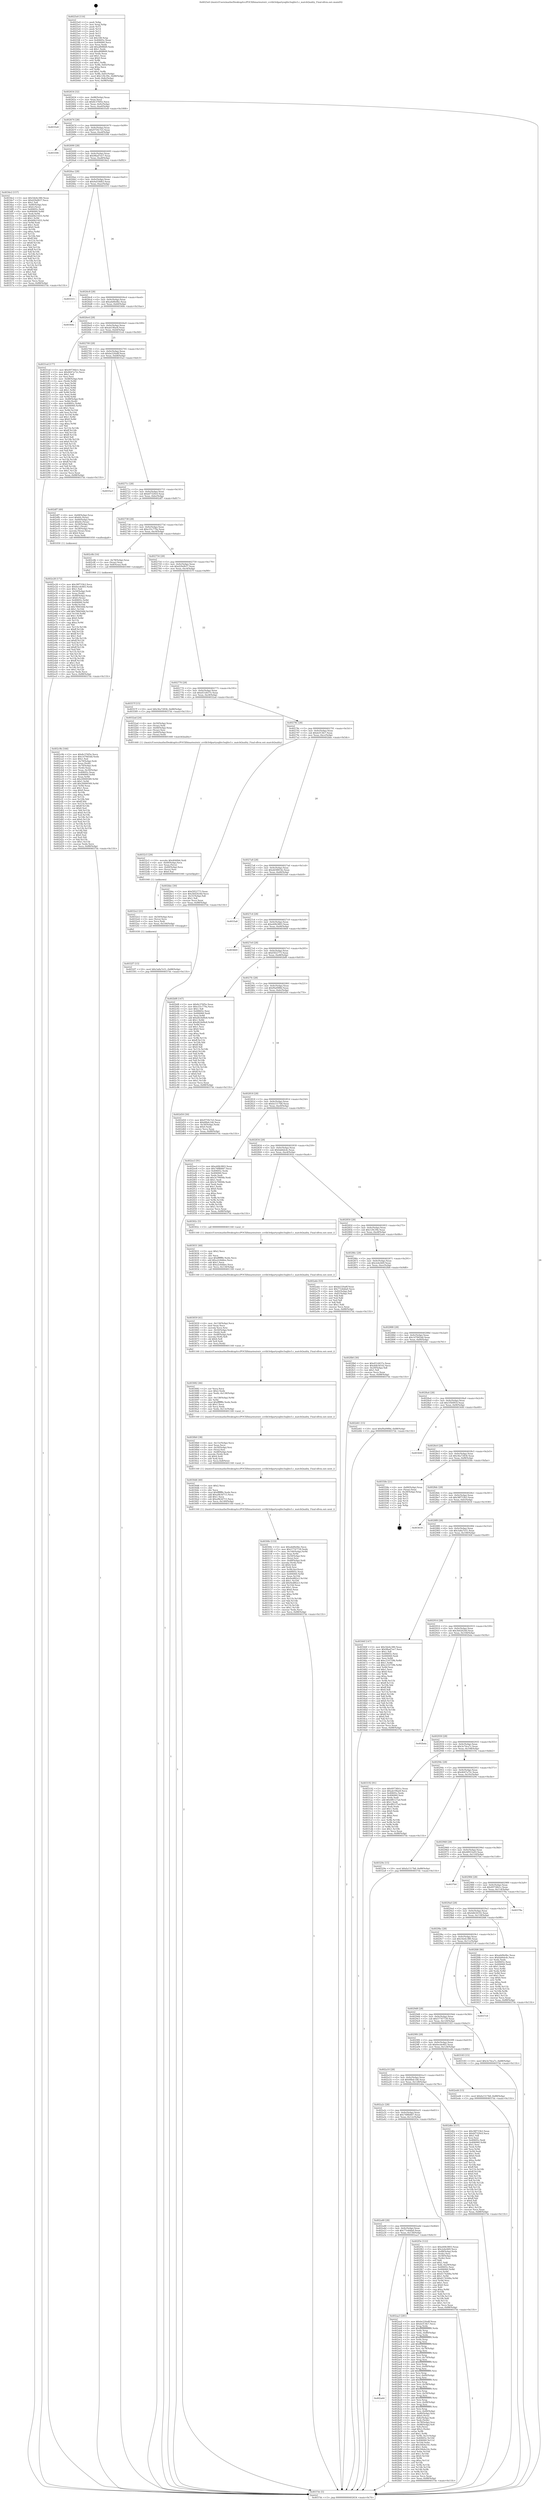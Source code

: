 digraph "0x4025e0" {
  label = "0x4025e0 (/mnt/c/Users/mathe/Desktop/tcc/POCII/binaries/extr_ccvlib3rdpartysqlite3sqlite3.c_matchQuality_Final-ollvm.out::main(0))"
  labelloc = "t"
  node[shape=record]

  Entry [label="",width=0.3,height=0.3,shape=circle,fillcolor=black,style=filled]
  "0x402654" [label="{
     0x402654 [32]\l
     | [instrs]\l
     &nbsp;&nbsp;0x402654 \<+6\>: mov -0x88(%rbp),%eax\l
     &nbsp;&nbsp;0x40265a \<+2\>: mov %eax,%ecx\l
     &nbsp;&nbsp;0x40265c \<+6\>: sub $0x8c376f5e,%ecx\l
     &nbsp;&nbsp;0x402662 \<+6\>: mov %eax,-0x9c(%rbp)\l
     &nbsp;&nbsp;0x402668 \<+6\>: mov %ecx,-0xa0(%rbp)\l
     &nbsp;&nbsp;0x40266e \<+6\>: je 00000000004035e8 \<main+0x1008\>\l
  }"]
  "0x4035e8" [label="{
     0x4035e8\l
  }", style=dashed]
  "0x402674" [label="{
     0x402674 [28]\l
     | [instrs]\l
     &nbsp;&nbsp;0x402674 \<+5\>: jmp 0000000000402679 \<main+0x99\>\l
     &nbsp;&nbsp;0x402679 \<+6\>: mov -0x9c(%rbp),%eax\l
     &nbsp;&nbsp;0x40267f \<+5\>: sub $0x9759c7e5,%eax\l
     &nbsp;&nbsp;0x402684 \<+6\>: mov %eax,-0xa4(%rbp)\l
     &nbsp;&nbsp;0x40268a \<+6\>: je 0000000000403306 \<main+0xd26\>\l
  }"]
  Exit [label="",width=0.3,height=0.3,shape=circle,fillcolor=black,style=filled,peripheries=2]
  "0x403306" [label="{
     0x403306\l
  }", style=dashed]
  "0x402690" [label="{
     0x402690 [28]\l
     | [instrs]\l
     &nbsp;&nbsp;0x402690 \<+5\>: jmp 0000000000402695 \<main+0xb5\>\l
     &nbsp;&nbsp;0x402695 \<+6\>: mov -0x9c(%rbp),%eax\l
     &nbsp;&nbsp;0x40269b \<+5\>: sub $0x98ad7ee7,%eax\l
     &nbsp;&nbsp;0x4026a0 \<+6\>: mov %eax,-0xa8(%rbp)\l
     &nbsp;&nbsp;0x4026a6 \<+6\>: je 00000000004034e2 \<main+0xf02\>\l
  }"]
  "0x4032f7" [label="{
     0x4032f7 [15]\l
     | [instrs]\l
     &nbsp;&nbsp;0x4032f7 \<+10\>: movl $0x3a8a7e51,-0x88(%rbp)\l
     &nbsp;&nbsp;0x403301 \<+5\>: jmp 00000000004037dc \<main+0x11fc\>\l
  }"]
  "0x4034e2" [label="{
     0x4034e2 [157]\l
     | [instrs]\l
     &nbsp;&nbsp;0x4034e2 \<+5\>: mov $0x54e6c380,%eax\l
     &nbsp;&nbsp;0x4034e7 \<+5\>: mov $0xd29efb57,%ecx\l
     &nbsp;&nbsp;0x4034ec \<+2\>: mov $0x1,%dl\l
     &nbsp;&nbsp;0x4034ee \<+4\>: mov -0x80(%rbp),%rsi\l
     &nbsp;&nbsp;0x4034f2 \<+6\>: movl $0x0,(%rsi)\l
     &nbsp;&nbsp;0x4034f8 \<+7\>: mov 0x40605c,%edi\l
     &nbsp;&nbsp;0x4034ff \<+8\>: mov 0x406060,%r8d\l
     &nbsp;&nbsp;0x403507 \<+3\>: mov %edi,%r9d\l
     &nbsp;&nbsp;0x40350a \<+7\>: add $0xb0b21655,%r9d\l
     &nbsp;&nbsp;0x403511 \<+4\>: sub $0x1,%r9d\l
     &nbsp;&nbsp;0x403515 \<+7\>: sub $0xb0b21655,%r9d\l
     &nbsp;&nbsp;0x40351c \<+4\>: imul %r9d,%edi\l
     &nbsp;&nbsp;0x403520 \<+3\>: and $0x1,%edi\l
     &nbsp;&nbsp;0x403523 \<+3\>: cmp $0x0,%edi\l
     &nbsp;&nbsp;0x403526 \<+4\>: sete %r10b\l
     &nbsp;&nbsp;0x40352a \<+4\>: cmp $0xa,%r8d\l
     &nbsp;&nbsp;0x40352e \<+4\>: setl %r11b\l
     &nbsp;&nbsp;0x403532 \<+3\>: mov %r10b,%bl\l
     &nbsp;&nbsp;0x403535 \<+3\>: xor $0xff,%bl\l
     &nbsp;&nbsp;0x403538 \<+3\>: mov %r11b,%r14b\l
     &nbsp;&nbsp;0x40353b \<+4\>: xor $0xff,%r14b\l
     &nbsp;&nbsp;0x40353f \<+3\>: xor $0x1,%dl\l
     &nbsp;&nbsp;0x403542 \<+3\>: mov %bl,%r15b\l
     &nbsp;&nbsp;0x403545 \<+4\>: and $0xff,%r15b\l
     &nbsp;&nbsp;0x403549 \<+3\>: and %dl,%r10b\l
     &nbsp;&nbsp;0x40354c \<+3\>: mov %r14b,%r12b\l
     &nbsp;&nbsp;0x40354f \<+4\>: and $0xff,%r12b\l
     &nbsp;&nbsp;0x403553 \<+3\>: and %dl,%r11b\l
     &nbsp;&nbsp;0x403556 \<+3\>: or %r10b,%r15b\l
     &nbsp;&nbsp;0x403559 \<+3\>: or %r11b,%r12b\l
     &nbsp;&nbsp;0x40355c \<+3\>: xor %r12b,%r15b\l
     &nbsp;&nbsp;0x40355f \<+3\>: or %r14b,%bl\l
     &nbsp;&nbsp;0x403562 \<+3\>: xor $0xff,%bl\l
     &nbsp;&nbsp;0x403565 \<+3\>: or $0x1,%dl\l
     &nbsp;&nbsp;0x403568 \<+2\>: and %dl,%bl\l
     &nbsp;&nbsp;0x40356a \<+3\>: or %bl,%r15b\l
     &nbsp;&nbsp;0x40356d \<+4\>: test $0x1,%r15b\l
     &nbsp;&nbsp;0x403571 \<+3\>: cmovne %ecx,%eax\l
     &nbsp;&nbsp;0x403574 \<+6\>: mov %eax,-0x88(%rbp)\l
     &nbsp;&nbsp;0x40357a \<+5\>: jmp 00000000004037dc \<main+0x11fc\>\l
  }"]
  "0x4026ac" [label="{
     0x4026ac [28]\l
     | [instrs]\l
     &nbsp;&nbsp;0x4026ac \<+5\>: jmp 00000000004026b1 \<main+0xd1\>\l
     &nbsp;&nbsp;0x4026b1 \<+6\>: mov -0x9c(%rbp),%eax\l
     &nbsp;&nbsp;0x4026b7 \<+5\>: sub $0x9af18db3,%eax\l
     &nbsp;&nbsp;0x4026bc \<+6\>: mov %eax,-0xac(%rbp)\l
     &nbsp;&nbsp;0x4026c2 \<+6\>: je 0000000000403315 \<main+0xd35\>\l
  }"]
  "0x4032e2" [label="{
     0x4032e2 [21]\l
     | [instrs]\l
     &nbsp;&nbsp;0x4032e2 \<+4\>: mov -0x50(%rbp),%rcx\l
     &nbsp;&nbsp;0x4032e6 \<+3\>: mov (%rcx),%rcx\l
     &nbsp;&nbsp;0x4032e9 \<+3\>: mov %rcx,%rdi\l
     &nbsp;&nbsp;0x4032ec \<+6\>: mov %eax,-0x144(%rbp)\l
     &nbsp;&nbsp;0x4032f2 \<+5\>: call 0000000000401030 \<free@plt\>\l
     | [calls]\l
     &nbsp;&nbsp;0x401030 \{1\} (unknown)\l
  }"]
  "0x403315" [label="{
     0x403315\l
  }", style=dashed]
  "0x4026c8" [label="{
     0x4026c8 [28]\l
     | [instrs]\l
     &nbsp;&nbsp;0x4026c8 \<+5\>: jmp 00000000004026cd \<main+0xed\>\l
     &nbsp;&nbsp;0x4026cd \<+6\>: mov -0x9c(%rbp),%eax\l
     &nbsp;&nbsp;0x4026d3 \<+5\>: sub $0xa6d9e0bc,%eax\l
     &nbsp;&nbsp;0x4026d8 \<+6\>: mov %eax,-0xb0(%rbp)\l
     &nbsp;&nbsp;0x4026de \<+6\>: je 000000000040368e \<main+0x10ae\>\l
  }"]
  "0x4032c5" [label="{
     0x4032c5 [29]\l
     | [instrs]\l
     &nbsp;&nbsp;0x4032c5 \<+10\>: movabs $0x4040b6,%rdi\l
     &nbsp;&nbsp;0x4032cf \<+4\>: mov -0x40(%rbp),%rcx\l
     &nbsp;&nbsp;0x4032d3 \<+2\>: mov %eax,(%rcx)\l
     &nbsp;&nbsp;0x4032d5 \<+4\>: mov -0x40(%rbp),%rcx\l
     &nbsp;&nbsp;0x4032d9 \<+2\>: mov (%rcx),%esi\l
     &nbsp;&nbsp;0x4032db \<+2\>: mov $0x0,%al\l
     &nbsp;&nbsp;0x4032dd \<+5\>: call 0000000000401040 \<printf@plt\>\l
     | [calls]\l
     &nbsp;&nbsp;0x401040 \{1\} (unknown)\l
  }"]
  "0x40368e" [label="{
     0x40368e\l
  }", style=dashed]
  "0x4026e4" [label="{
     0x4026e4 [28]\l
     | [instrs]\l
     &nbsp;&nbsp;0x4026e4 \<+5\>: jmp 00000000004026e9 \<main+0x109\>\l
     &nbsp;&nbsp;0x4026e9 \<+6\>: mov -0x9c(%rbp),%eax\l
     &nbsp;&nbsp;0x4026ef \<+5\>: sub $0xab19fae8,%eax\l
     &nbsp;&nbsp;0x4026f4 \<+6\>: mov %eax,-0xb4(%rbp)\l
     &nbsp;&nbsp;0x4026fa \<+6\>: je 00000000004031ed \<main+0xc0d\>\l
  }"]
  "0x4030fe" [label="{
     0x4030fe [133]\l
     | [instrs]\l
     &nbsp;&nbsp;0x4030fe \<+5\>: mov $0xa6d9e0bc,%ecx\l
     &nbsp;&nbsp;0x403103 \<+5\>: mov $0x57747739,%edx\l
     &nbsp;&nbsp;0x403108 \<+7\>: mov -0x140(%rbp),%r9d\l
     &nbsp;&nbsp;0x40310f \<+4\>: imul %eax,%r9d\l
     &nbsp;&nbsp;0x403113 \<+4\>: mov -0x50(%rbp),%rsi\l
     &nbsp;&nbsp;0x403117 \<+3\>: mov (%rsi),%rsi\l
     &nbsp;&nbsp;0x40311a \<+4\>: mov -0x48(%rbp),%rdi\l
     &nbsp;&nbsp;0x40311e \<+3\>: movslq (%rdi),%rdi\l
     &nbsp;&nbsp;0x403121 \<+4\>: shl $0x4,%rdi\l
     &nbsp;&nbsp;0x403125 \<+3\>: add %rdi,%rsi\l
     &nbsp;&nbsp;0x403128 \<+4\>: mov %r9d,0xc(%rsi)\l
     &nbsp;&nbsp;0x40312c \<+7\>: mov 0x40605c,%eax\l
     &nbsp;&nbsp;0x403133 \<+8\>: mov 0x406060,%r9d\l
     &nbsp;&nbsp;0x40313b \<+3\>: mov %eax,%r10d\l
     &nbsp;&nbsp;0x40313e \<+7\>: sub $0x9edf82e3,%r10d\l
     &nbsp;&nbsp;0x403145 \<+4\>: sub $0x1,%r10d\l
     &nbsp;&nbsp;0x403149 \<+7\>: add $0x9edf82e3,%r10d\l
     &nbsp;&nbsp;0x403150 \<+4\>: imul %r10d,%eax\l
     &nbsp;&nbsp;0x403154 \<+3\>: and $0x1,%eax\l
     &nbsp;&nbsp;0x403157 \<+3\>: cmp $0x0,%eax\l
     &nbsp;&nbsp;0x40315a \<+4\>: sete %r11b\l
     &nbsp;&nbsp;0x40315e \<+4\>: cmp $0xa,%r9d\l
     &nbsp;&nbsp;0x403162 \<+3\>: setl %bl\l
     &nbsp;&nbsp;0x403165 \<+3\>: mov %r11b,%r14b\l
     &nbsp;&nbsp;0x403168 \<+3\>: and %bl,%r14b\l
     &nbsp;&nbsp;0x40316b \<+3\>: xor %bl,%r11b\l
     &nbsp;&nbsp;0x40316e \<+3\>: or %r11b,%r14b\l
     &nbsp;&nbsp;0x403171 \<+4\>: test $0x1,%r14b\l
     &nbsp;&nbsp;0x403175 \<+3\>: cmovne %edx,%ecx\l
     &nbsp;&nbsp;0x403178 \<+6\>: mov %ecx,-0x88(%rbp)\l
     &nbsp;&nbsp;0x40317e \<+5\>: jmp 00000000004037dc \<main+0x11fc\>\l
  }"]
  "0x4031ed" [label="{
     0x4031ed [177]\l
     | [instrs]\l
     &nbsp;&nbsp;0x4031ed \<+5\>: mov $0x49736b1c,%eax\l
     &nbsp;&nbsp;0x4031f2 \<+5\>: mov $0x4647a72c,%ecx\l
     &nbsp;&nbsp;0x4031f7 \<+2\>: mov $0x1,%dl\l
     &nbsp;&nbsp;0x4031f9 \<+2\>: xor %esi,%esi\l
     &nbsp;&nbsp;0x4031fb \<+4\>: mov -0x48(%rbp),%rdi\l
     &nbsp;&nbsp;0x4031ff \<+3\>: mov (%rdi),%r8d\l
     &nbsp;&nbsp;0x403202 \<+3\>: mov %esi,%r9d\l
     &nbsp;&nbsp;0x403205 \<+3\>: sub %r8d,%r9d\l
     &nbsp;&nbsp;0x403208 \<+3\>: mov %esi,%r8d\l
     &nbsp;&nbsp;0x40320b \<+4\>: sub $0x1,%r8d\l
     &nbsp;&nbsp;0x40320f \<+3\>: add %r8d,%r9d\l
     &nbsp;&nbsp;0x403212 \<+3\>: mov %esi,%r8d\l
     &nbsp;&nbsp;0x403215 \<+3\>: sub %r9d,%r8d\l
     &nbsp;&nbsp;0x403218 \<+4\>: mov -0x48(%rbp),%rdi\l
     &nbsp;&nbsp;0x40321c \<+3\>: mov %r8d,(%rdi)\l
     &nbsp;&nbsp;0x40321f \<+8\>: mov 0x40605c,%r8d\l
     &nbsp;&nbsp;0x403227 \<+8\>: mov 0x406060,%r9d\l
     &nbsp;&nbsp;0x40322f \<+3\>: sub $0x1,%esi\l
     &nbsp;&nbsp;0x403232 \<+3\>: mov %r8d,%r10d\l
     &nbsp;&nbsp;0x403235 \<+3\>: add %esi,%r10d\l
     &nbsp;&nbsp;0x403238 \<+4\>: imul %r10d,%r8d\l
     &nbsp;&nbsp;0x40323c \<+4\>: and $0x1,%r8d\l
     &nbsp;&nbsp;0x403240 \<+4\>: cmp $0x0,%r8d\l
     &nbsp;&nbsp;0x403244 \<+4\>: sete %r11b\l
     &nbsp;&nbsp;0x403248 \<+4\>: cmp $0xa,%r9d\l
     &nbsp;&nbsp;0x40324c \<+3\>: setl %bl\l
     &nbsp;&nbsp;0x40324f \<+3\>: mov %r11b,%r14b\l
     &nbsp;&nbsp;0x403252 \<+4\>: xor $0xff,%r14b\l
     &nbsp;&nbsp;0x403256 \<+3\>: mov %bl,%r15b\l
     &nbsp;&nbsp;0x403259 \<+4\>: xor $0xff,%r15b\l
     &nbsp;&nbsp;0x40325d \<+3\>: xor $0x0,%dl\l
     &nbsp;&nbsp;0x403260 \<+3\>: mov %r14b,%r12b\l
     &nbsp;&nbsp;0x403263 \<+4\>: and $0x0,%r12b\l
     &nbsp;&nbsp;0x403267 \<+3\>: and %dl,%r11b\l
     &nbsp;&nbsp;0x40326a \<+3\>: mov %r15b,%r13b\l
     &nbsp;&nbsp;0x40326d \<+4\>: and $0x0,%r13b\l
     &nbsp;&nbsp;0x403271 \<+2\>: and %dl,%bl\l
     &nbsp;&nbsp;0x403273 \<+3\>: or %r11b,%r12b\l
     &nbsp;&nbsp;0x403276 \<+3\>: or %bl,%r13b\l
     &nbsp;&nbsp;0x403279 \<+3\>: xor %r13b,%r12b\l
     &nbsp;&nbsp;0x40327c \<+3\>: or %r15b,%r14b\l
     &nbsp;&nbsp;0x40327f \<+4\>: xor $0xff,%r14b\l
     &nbsp;&nbsp;0x403283 \<+3\>: or $0x0,%dl\l
     &nbsp;&nbsp;0x403286 \<+3\>: and %dl,%r14b\l
     &nbsp;&nbsp;0x403289 \<+3\>: or %r14b,%r12b\l
     &nbsp;&nbsp;0x40328c \<+4\>: test $0x1,%r12b\l
     &nbsp;&nbsp;0x403290 \<+3\>: cmovne %ecx,%eax\l
     &nbsp;&nbsp;0x403293 \<+6\>: mov %eax,-0x88(%rbp)\l
     &nbsp;&nbsp;0x403299 \<+5\>: jmp 00000000004037dc \<main+0x11fc\>\l
  }"]
  "0x402700" [label="{
     0x402700 [28]\l
     | [instrs]\l
     &nbsp;&nbsp;0x402700 \<+5\>: jmp 0000000000402705 \<main+0x125\>\l
     &nbsp;&nbsp;0x402705 \<+6\>: mov -0x9c(%rbp),%eax\l
     &nbsp;&nbsp;0x40270b \<+5\>: sub $0xbe220a8f,%eax\l
     &nbsp;&nbsp;0x402710 \<+6\>: mov %eax,-0xb8(%rbp)\l
     &nbsp;&nbsp;0x402716 \<+6\>: je 00000000004035a3 \<main+0xfc3\>\l
  }"]
  "0x4030d6" [label="{
     0x4030d6 [40]\l
     | [instrs]\l
     &nbsp;&nbsp;0x4030d6 \<+5\>: mov $0x2,%ecx\l
     &nbsp;&nbsp;0x4030db \<+1\>: cltd\l
     &nbsp;&nbsp;0x4030dc \<+2\>: idiv %ecx\l
     &nbsp;&nbsp;0x4030de \<+6\>: imul $0xfffffffe,%edx,%ecx\l
     &nbsp;&nbsp;0x4030e4 \<+6\>: add $0xa9b3d715,%ecx\l
     &nbsp;&nbsp;0x4030ea \<+3\>: add $0x1,%ecx\l
     &nbsp;&nbsp;0x4030ed \<+6\>: sub $0xa9b3d715,%ecx\l
     &nbsp;&nbsp;0x4030f3 \<+6\>: mov %ecx,-0x140(%rbp)\l
     &nbsp;&nbsp;0x4030f9 \<+5\>: call 0000000000401160 \<next_i\>\l
     | [calls]\l
     &nbsp;&nbsp;0x401160 \{1\} (/mnt/c/Users/mathe/Desktop/tcc/POCII/binaries/extr_ccvlib3rdpartysqlite3sqlite3.c_matchQuality_Final-ollvm.out::next_i)\l
  }"]
  "0x4035a3" [label="{
     0x4035a3\l
  }", style=dashed]
  "0x40271c" [label="{
     0x40271c [28]\l
     | [instrs]\l
     &nbsp;&nbsp;0x40271c \<+5\>: jmp 0000000000402721 \<main+0x141\>\l
     &nbsp;&nbsp;0x402721 \<+6\>: mov -0x9c(%rbp),%eax\l
     &nbsp;&nbsp;0x402727 \<+5\>: sub $0xbf7329c0,%eax\l
     &nbsp;&nbsp;0x40272c \<+6\>: mov %eax,-0xbc(%rbp)\l
     &nbsp;&nbsp;0x402732 \<+6\>: je 0000000000402df7 \<main+0x817\>\l
  }"]
  "0x4030b0" [label="{
     0x4030b0 [38]\l
     | [instrs]\l
     &nbsp;&nbsp;0x4030b0 \<+6\>: mov -0x13c(%rbp),%ecx\l
     &nbsp;&nbsp;0x4030b6 \<+3\>: imul %eax,%ecx\l
     &nbsp;&nbsp;0x4030b9 \<+4\>: mov -0x50(%rbp),%rsi\l
     &nbsp;&nbsp;0x4030bd \<+3\>: mov (%rsi),%rsi\l
     &nbsp;&nbsp;0x4030c0 \<+4\>: mov -0x48(%rbp),%rdi\l
     &nbsp;&nbsp;0x4030c4 \<+3\>: movslq (%rdi),%rdi\l
     &nbsp;&nbsp;0x4030c7 \<+4\>: shl $0x4,%rdi\l
     &nbsp;&nbsp;0x4030cb \<+3\>: add %rdi,%rsi\l
     &nbsp;&nbsp;0x4030ce \<+3\>: mov %ecx,0x8(%rsi)\l
     &nbsp;&nbsp;0x4030d1 \<+5\>: call 0000000000401160 \<next_i\>\l
     | [calls]\l
     &nbsp;&nbsp;0x401160 \{1\} (/mnt/c/Users/mathe/Desktop/tcc/POCII/binaries/extr_ccvlib3rdpartysqlite3sqlite3.c_matchQuality_Final-ollvm.out::next_i)\l
  }"]
  "0x402df7" [label="{
     0x402df7 [49]\l
     | [instrs]\l
     &nbsp;&nbsp;0x402df7 \<+4\>: mov -0x68(%rbp),%rax\l
     &nbsp;&nbsp;0x402dfb \<+6\>: movl $0x64,(%rax)\l
     &nbsp;&nbsp;0x402e01 \<+4\>: mov -0x60(%rbp),%rax\l
     &nbsp;&nbsp;0x402e05 \<+6\>: movl $0x64,(%rax)\l
     &nbsp;&nbsp;0x402e0b \<+4\>: mov -0x58(%rbp),%rax\l
     &nbsp;&nbsp;0x402e0f \<+6\>: movl $0x1,(%rax)\l
     &nbsp;&nbsp;0x402e15 \<+4\>: mov -0x58(%rbp),%rax\l
     &nbsp;&nbsp;0x402e19 \<+3\>: movslq (%rax),%rax\l
     &nbsp;&nbsp;0x402e1c \<+4\>: shl $0x4,%rax\l
     &nbsp;&nbsp;0x402e20 \<+3\>: mov %rax,%rdi\l
     &nbsp;&nbsp;0x402e23 \<+5\>: call 0000000000401050 \<malloc@plt\>\l
     | [calls]\l
     &nbsp;&nbsp;0x401050 \{1\} (unknown)\l
  }"]
  "0x402738" [label="{
     0x402738 [28]\l
     | [instrs]\l
     &nbsp;&nbsp;0x402738 \<+5\>: jmp 000000000040273d \<main+0x15d\>\l
     &nbsp;&nbsp;0x40273d \<+6\>: mov -0x9c(%rbp),%eax\l
     &nbsp;&nbsp;0x402743 \<+5\>: sub $0xc55c779a,%eax\l
     &nbsp;&nbsp;0x402748 \<+6\>: mov %eax,-0xc0(%rbp)\l
     &nbsp;&nbsp;0x40274e \<+6\>: je 0000000000402c8b \<main+0x6ab\>\l
  }"]
  "0x403082" [label="{
     0x403082 [46]\l
     | [instrs]\l
     &nbsp;&nbsp;0x403082 \<+2\>: xor %ecx,%ecx\l
     &nbsp;&nbsp;0x403084 \<+5\>: mov $0x2,%edx\l
     &nbsp;&nbsp;0x403089 \<+6\>: mov %edx,-0x138(%rbp)\l
     &nbsp;&nbsp;0x40308f \<+1\>: cltd\l
     &nbsp;&nbsp;0x403090 \<+7\>: mov -0x138(%rbp),%r9d\l
     &nbsp;&nbsp;0x403097 \<+3\>: idiv %r9d\l
     &nbsp;&nbsp;0x40309a \<+6\>: imul $0xfffffffe,%edx,%edx\l
     &nbsp;&nbsp;0x4030a0 \<+3\>: sub $0x1,%ecx\l
     &nbsp;&nbsp;0x4030a3 \<+2\>: sub %ecx,%edx\l
     &nbsp;&nbsp;0x4030a5 \<+6\>: mov %edx,-0x13c(%rbp)\l
     &nbsp;&nbsp;0x4030ab \<+5\>: call 0000000000401160 \<next_i\>\l
     | [calls]\l
     &nbsp;&nbsp;0x401160 \{1\} (/mnt/c/Users/mathe/Desktop/tcc/POCII/binaries/extr_ccvlib3rdpartysqlite3sqlite3.c_matchQuality_Final-ollvm.out::next_i)\l
  }"]
  "0x402c8b" [label="{
     0x402c8b [16]\l
     | [instrs]\l
     &nbsp;&nbsp;0x402c8b \<+4\>: mov -0x78(%rbp),%rax\l
     &nbsp;&nbsp;0x402c8f \<+3\>: mov (%rax),%rax\l
     &nbsp;&nbsp;0x402c92 \<+4\>: mov 0x8(%rax),%rdi\l
     &nbsp;&nbsp;0x402c96 \<+5\>: call 0000000000401060 \<atoi@plt\>\l
     | [calls]\l
     &nbsp;&nbsp;0x401060 \{1\} (unknown)\l
  }"]
  "0x402754" [label="{
     0x402754 [28]\l
     | [instrs]\l
     &nbsp;&nbsp;0x402754 \<+5\>: jmp 0000000000402759 \<main+0x179\>\l
     &nbsp;&nbsp;0x402759 \<+6\>: mov -0x9c(%rbp),%eax\l
     &nbsp;&nbsp;0x40275f \<+5\>: sub $0xd29efb57,%eax\l
     &nbsp;&nbsp;0x402764 \<+6\>: mov %eax,-0xc4(%rbp)\l
     &nbsp;&nbsp;0x40276a \<+6\>: je 000000000040357f \<main+0xf9f\>\l
  }"]
  "0x403059" [label="{
     0x403059 [41]\l
     | [instrs]\l
     &nbsp;&nbsp;0x403059 \<+6\>: mov -0x134(%rbp),%ecx\l
     &nbsp;&nbsp;0x40305f \<+3\>: imul %eax,%ecx\l
     &nbsp;&nbsp;0x403062 \<+3\>: movslq %ecx,%rsi\l
     &nbsp;&nbsp;0x403065 \<+4\>: mov -0x50(%rbp),%rdi\l
     &nbsp;&nbsp;0x403069 \<+3\>: mov (%rdi),%rdi\l
     &nbsp;&nbsp;0x40306c \<+4\>: mov -0x48(%rbp),%r8\l
     &nbsp;&nbsp;0x403070 \<+3\>: movslq (%r8),%r8\l
     &nbsp;&nbsp;0x403073 \<+4\>: shl $0x4,%r8\l
     &nbsp;&nbsp;0x403077 \<+3\>: add %r8,%rdi\l
     &nbsp;&nbsp;0x40307a \<+3\>: mov %rsi,(%rdi)\l
     &nbsp;&nbsp;0x40307d \<+5\>: call 0000000000401160 \<next_i\>\l
     | [calls]\l
     &nbsp;&nbsp;0x401160 \{1\} (/mnt/c/Users/mathe/Desktop/tcc/POCII/binaries/extr_ccvlib3rdpartysqlite3sqlite3.c_matchQuality_Final-ollvm.out::next_i)\l
  }"]
  "0x40357f" [label="{
     0x40357f [15]\l
     | [instrs]\l
     &nbsp;&nbsp;0x40357f \<+10\>: movl $0x36a72836,-0x88(%rbp)\l
     &nbsp;&nbsp;0x403589 \<+5\>: jmp 00000000004037dc \<main+0x11fc\>\l
  }"]
  "0x402770" [label="{
     0x402770 [28]\l
     | [instrs]\l
     &nbsp;&nbsp;0x402770 \<+5\>: jmp 0000000000402775 \<main+0x195\>\l
     &nbsp;&nbsp;0x402775 \<+6\>: mov -0x9c(%rbp),%eax\l
     &nbsp;&nbsp;0x40277b \<+5\>: sub $0xd51d437e,%eax\l
     &nbsp;&nbsp;0x402780 \<+6\>: mov %eax,-0xc8(%rbp)\l
     &nbsp;&nbsp;0x402786 \<+6\>: je 00000000004032ad \<main+0xccd\>\l
  }"]
  "0x403031" [label="{
     0x403031 [40]\l
     | [instrs]\l
     &nbsp;&nbsp;0x403031 \<+5\>: mov $0x2,%ecx\l
     &nbsp;&nbsp;0x403036 \<+1\>: cltd\l
     &nbsp;&nbsp;0x403037 \<+2\>: idiv %ecx\l
     &nbsp;&nbsp;0x403039 \<+6\>: imul $0xfffffffe,%edx,%ecx\l
     &nbsp;&nbsp;0x40303f \<+6\>: add $0xa2c6ddee,%ecx\l
     &nbsp;&nbsp;0x403045 \<+3\>: add $0x1,%ecx\l
     &nbsp;&nbsp;0x403048 \<+6\>: sub $0xa2c6ddee,%ecx\l
     &nbsp;&nbsp;0x40304e \<+6\>: mov %ecx,-0x134(%rbp)\l
     &nbsp;&nbsp;0x403054 \<+5\>: call 0000000000401160 \<next_i\>\l
     | [calls]\l
     &nbsp;&nbsp;0x401160 \{1\} (/mnt/c/Users/mathe/Desktop/tcc/POCII/binaries/extr_ccvlib3rdpartysqlite3sqlite3.c_matchQuality_Final-ollvm.out::next_i)\l
  }"]
  "0x4032ad" [label="{
     0x4032ad [24]\l
     | [instrs]\l
     &nbsp;&nbsp;0x4032ad \<+4\>: mov -0x50(%rbp),%rax\l
     &nbsp;&nbsp;0x4032b1 \<+3\>: mov (%rax),%rdi\l
     &nbsp;&nbsp;0x4032b4 \<+4\>: mov -0x68(%rbp),%rax\l
     &nbsp;&nbsp;0x4032b8 \<+2\>: mov (%rax),%esi\l
     &nbsp;&nbsp;0x4032ba \<+4\>: mov -0x60(%rbp),%rax\l
     &nbsp;&nbsp;0x4032be \<+2\>: mov (%rax),%edx\l
     &nbsp;&nbsp;0x4032c0 \<+5\>: call 0000000000401440 \<matchQuality\>\l
     | [calls]\l
     &nbsp;&nbsp;0x401440 \{1\} (/mnt/c/Users/mathe/Desktop/tcc/POCII/binaries/extr_ccvlib3rdpartysqlite3sqlite3.c_matchQuality_Final-ollvm.out::matchQuality)\l
  }"]
  "0x40278c" [label="{
     0x40278c [28]\l
     | [instrs]\l
     &nbsp;&nbsp;0x40278c \<+5\>: jmp 0000000000402791 \<main+0x1b1\>\l
     &nbsp;&nbsp;0x402791 \<+6\>: mov -0x9c(%rbp),%eax\l
     &nbsp;&nbsp;0x402797 \<+5\>: sub $0xdcf13fe7,%eax\l
     &nbsp;&nbsp;0x40279c \<+6\>: mov %eax,-0xcc(%rbp)\l
     &nbsp;&nbsp;0x4027a2 \<+6\>: je 0000000000402bbc \<main+0x5dc\>\l
  }"]
  "0x402e28" [label="{
     0x402e28 [172]\l
     | [instrs]\l
     &nbsp;&nbsp;0x402e28 \<+5\>: mov $0x38f733b3,%ecx\l
     &nbsp;&nbsp;0x402e2d \<+5\>: mov $0x6ecde465,%edx\l
     &nbsp;&nbsp;0x402e32 \<+3\>: mov $0x1,%sil\l
     &nbsp;&nbsp;0x402e35 \<+4\>: mov -0x50(%rbp),%rdi\l
     &nbsp;&nbsp;0x402e39 \<+3\>: mov %rax,(%rdi)\l
     &nbsp;&nbsp;0x402e3c \<+4\>: mov -0x48(%rbp),%rax\l
     &nbsp;&nbsp;0x402e40 \<+6\>: movl $0x0,(%rax)\l
     &nbsp;&nbsp;0x402e46 \<+8\>: mov 0x40605c,%r8d\l
     &nbsp;&nbsp;0x402e4e \<+8\>: mov 0x406060,%r9d\l
     &nbsp;&nbsp;0x402e56 \<+3\>: mov %r8d,%r10d\l
     &nbsp;&nbsp;0x402e59 \<+7\>: sub $0x788456fd,%r10d\l
     &nbsp;&nbsp;0x402e60 \<+4\>: sub $0x1,%r10d\l
     &nbsp;&nbsp;0x402e64 \<+7\>: add $0x788456fd,%r10d\l
     &nbsp;&nbsp;0x402e6b \<+4\>: imul %r10d,%r8d\l
     &nbsp;&nbsp;0x402e6f \<+4\>: and $0x1,%r8d\l
     &nbsp;&nbsp;0x402e73 \<+4\>: cmp $0x0,%r8d\l
     &nbsp;&nbsp;0x402e77 \<+4\>: sete %r11b\l
     &nbsp;&nbsp;0x402e7b \<+4\>: cmp $0xa,%r9d\l
     &nbsp;&nbsp;0x402e7f \<+3\>: setl %bl\l
     &nbsp;&nbsp;0x402e82 \<+3\>: mov %r11b,%r14b\l
     &nbsp;&nbsp;0x402e85 \<+4\>: xor $0xff,%r14b\l
     &nbsp;&nbsp;0x402e89 \<+3\>: mov %bl,%r15b\l
     &nbsp;&nbsp;0x402e8c \<+4\>: xor $0xff,%r15b\l
     &nbsp;&nbsp;0x402e90 \<+4\>: xor $0x1,%sil\l
     &nbsp;&nbsp;0x402e94 \<+3\>: mov %r14b,%r12b\l
     &nbsp;&nbsp;0x402e97 \<+4\>: and $0xff,%r12b\l
     &nbsp;&nbsp;0x402e9b \<+3\>: and %sil,%r11b\l
     &nbsp;&nbsp;0x402e9e \<+3\>: mov %r15b,%r13b\l
     &nbsp;&nbsp;0x402ea1 \<+4\>: and $0xff,%r13b\l
     &nbsp;&nbsp;0x402ea5 \<+3\>: and %sil,%bl\l
     &nbsp;&nbsp;0x402ea8 \<+3\>: or %r11b,%r12b\l
     &nbsp;&nbsp;0x402eab \<+3\>: or %bl,%r13b\l
     &nbsp;&nbsp;0x402eae \<+3\>: xor %r13b,%r12b\l
     &nbsp;&nbsp;0x402eb1 \<+3\>: or %r15b,%r14b\l
     &nbsp;&nbsp;0x402eb4 \<+4\>: xor $0xff,%r14b\l
     &nbsp;&nbsp;0x402eb8 \<+4\>: or $0x1,%sil\l
     &nbsp;&nbsp;0x402ebc \<+3\>: and %sil,%r14b\l
     &nbsp;&nbsp;0x402ebf \<+3\>: or %r14b,%r12b\l
     &nbsp;&nbsp;0x402ec2 \<+4\>: test $0x1,%r12b\l
     &nbsp;&nbsp;0x402ec6 \<+3\>: cmovne %edx,%ecx\l
     &nbsp;&nbsp;0x402ec9 \<+6\>: mov %ecx,-0x88(%rbp)\l
     &nbsp;&nbsp;0x402ecf \<+5\>: jmp 00000000004037dc \<main+0x11fc\>\l
  }"]
  "0x402bbc" [label="{
     0x402bbc [30]\l
     | [instrs]\l
     &nbsp;&nbsp;0x402bbc \<+5\>: mov $0xf3f22773,%eax\l
     &nbsp;&nbsp;0x402bc1 \<+5\>: mov $0x3b42624d,%ecx\l
     &nbsp;&nbsp;0x402bc6 \<+3\>: mov -0x31(%rbp),%dl\l
     &nbsp;&nbsp;0x402bc9 \<+3\>: test $0x1,%dl\l
     &nbsp;&nbsp;0x402bcc \<+3\>: cmovne %ecx,%eax\l
     &nbsp;&nbsp;0x402bcf \<+6\>: mov %eax,-0x88(%rbp)\l
     &nbsp;&nbsp;0x402bd5 \<+5\>: jmp 00000000004037dc \<main+0x11fc\>\l
  }"]
  "0x4027a8" [label="{
     0x4027a8 [28]\l
     | [instrs]\l
     &nbsp;&nbsp;0x4027a8 \<+5\>: jmp 00000000004027ad \<main+0x1cd\>\l
     &nbsp;&nbsp;0x4027ad \<+6\>: mov -0x9c(%rbp),%eax\l
     &nbsp;&nbsp;0x4027b3 \<+5\>: sub $0xdd38814e,%eax\l
     &nbsp;&nbsp;0x4027b8 \<+6\>: mov %eax,-0xd0(%rbp)\l
     &nbsp;&nbsp;0x4027be \<+6\>: je 00000000004033a8 \<main+0xdc8\>\l
  }"]
  "0x402c9b" [label="{
     0x402c9b [166]\l
     | [instrs]\l
     &nbsp;&nbsp;0x402c9b \<+5\>: mov $0x8c376f5e,%ecx\l
     &nbsp;&nbsp;0x402ca0 \<+5\>: mov $0x147845dd,%edx\l
     &nbsp;&nbsp;0x402ca5 \<+3\>: mov $0x1,%sil\l
     &nbsp;&nbsp;0x402ca8 \<+4\>: mov -0x70(%rbp),%rdi\l
     &nbsp;&nbsp;0x402cac \<+2\>: mov %eax,(%rdi)\l
     &nbsp;&nbsp;0x402cae \<+4\>: mov -0x70(%rbp),%rdi\l
     &nbsp;&nbsp;0x402cb2 \<+2\>: mov (%rdi),%eax\l
     &nbsp;&nbsp;0x402cb4 \<+3\>: mov %eax,-0x30(%rbp)\l
     &nbsp;&nbsp;0x402cb7 \<+7\>: mov 0x40605c,%eax\l
     &nbsp;&nbsp;0x402cbe \<+8\>: mov 0x406060,%r8d\l
     &nbsp;&nbsp;0x402cc6 \<+3\>: mov %eax,%r9d\l
     &nbsp;&nbsp;0x402cc9 \<+7\>: sub $0x20000589,%r9d\l
     &nbsp;&nbsp;0x402cd0 \<+4\>: sub $0x1,%r9d\l
     &nbsp;&nbsp;0x402cd4 \<+7\>: add $0x20000589,%r9d\l
     &nbsp;&nbsp;0x402cdb \<+4\>: imul %r9d,%eax\l
     &nbsp;&nbsp;0x402cdf \<+3\>: and $0x1,%eax\l
     &nbsp;&nbsp;0x402ce2 \<+3\>: cmp $0x0,%eax\l
     &nbsp;&nbsp;0x402ce5 \<+4\>: sete %r10b\l
     &nbsp;&nbsp;0x402ce9 \<+4\>: cmp $0xa,%r8d\l
     &nbsp;&nbsp;0x402ced \<+4\>: setl %r11b\l
     &nbsp;&nbsp;0x402cf1 \<+3\>: mov %r10b,%bl\l
     &nbsp;&nbsp;0x402cf4 \<+3\>: xor $0xff,%bl\l
     &nbsp;&nbsp;0x402cf7 \<+3\>: mov %r11b,%r14b\l
     &nbsp;&nbsp;0x402cfa \<+4\>: xor $0xff,%r14b\l
     &nbsp;&nbsp;0x402cfe \<+4\>: xor $0x0,%sil\l
     &nbsp;&nbsp;0x402d02 \<+3\>: mov %bl,%r15b\l
     &nbsp;&nbsp;0x402d05 \<+4\>: and $0x0,%r15b\l
     &nbsp;&nbsp;0x402d09 \<+3\>: and %sil,%r10b\l
     &nbsp;&nbsp;0x402d0c \<+3\>: mov %r14b,%r12b\l
     &nbsp;&nbsp;0x402d0f \<+4\>: and $0x0,%r12b\l
     &nbsp;&nbsp;0x402d13 \<+3\>: and %sil,%r11b\l
     &nbsp;&nbsp;0x402d16 \<+3\>: or %r10b,%r15b\l
     &nbsp;&nbsp;0x402d19 \<+3\>: or %r11b,%r12b\l
     &nbsp;&nbsp;0x402d1c \<+3\>: xor %r12b,%r15b\l
     &nbsp;&nbsp;0x402d1f \<+3\>: or %r14b,%bl\l
     &nbsp;&nbsp;0x402d22 \<+3\>: xor $0xff,%bl\l
     &nbsp;&nbsp;0x402d25 \<+4\>: or $0x0,%sil\l
     &nbsp;&nbsp;0x402d29 \<+3\>: and %sil,%bl\l
     &nbsp;&nbsp;0x402d2c \<+3\>: or %bl,%r15b\l
     &nbsp;&nbsp;0x402d2f \<+4\>: test $0x1,%r15b\l
     &nbsp;&nbsp;0x402d33 \<+3\>: cmovne %edx,%ecx\l
     &nbsp;&nbsp;0x402d36 \<+6\>: mov %ecx,-0x88(%rbp)\l
     &nbsp;&nbsp;0x402d3c \<+5\>: jmp 00000000004037dc \<main+0x11fc\>\l
  }"]
  "0x4033a8" [label="{
     0x4033a8\l
  }", style=dashed]
  "0x4027c4" [label="{
     0x4027c4 [28]\l
     | [instrs]\l
     &nbsp;&nbsp;0x4027c4 \<+5\>: jmp 00000000004027c9 \<main+0x1e9\>\l
     &nbsp;&nbsp;0x4027c9 \<+6\>: mov -0x9c(%rbp),%eax\l
     &nbsp;&nbsp;0x4027cf \<+5\>: sub $0xe60b3803,%eax\l
     &nbsp;&nbsp;0x4027d4 \<+6\>: mov %eax,-0xd4(%rbp)\l
     &nbsp;&nbsp;0x4027da \<+6\>: je 0000000000403669 \<main+0x1089\>\l
  }"]
  "0x402a64" [label="{
     0x402a64\l
  }", style=dashed]
  "0x403669" [label="{
     0x403669\l
  }", style=dashed]
  "0x4027e0" [label="{
     0x4027e0 [28]\l
     | [instrs]\l
     &nbsp;&nbsp;0x4027e0 \<+5\>: jmp 00000000004027e5 \<main+0x205\>\l
     &nbsp;&nbsp;0x4027e5 \<+6\>: mov -0x9c(%rbp),%eax\l
     &nbsp;&nbsp;0x4027eb \<+5\>: sub $0xf3f22773,%eax\l
     &nbsp;&nbsp;0x4027f0 \<+6\>: mov %eax,-0xd8(%rbp)\l
     &nbsp;&nbsp;0x4027f6 \<+6\>: je 0000000000402bf8 \<main+0x618\>\l
  }"]
  "0x402aa3" [label="{
     0x402aa3 [281]\l
     | [instrs]\l
     &nbsp;&nbsp;0x402aa3 \<+5\>: mov $0xbe220a8f,%eax\l
     &nbsp;&nbsp;0x402aa8 \<+5\>: mov $0xdcf13fe7,%ecx\l
     &nbsp;&nbsp;0x402aad \<+3\>: mov %rsp,%rdx\l
     &nbsp;&nbsp;0x402ab0 \<+4\>: add $0xfffffffffffffff0,%rdx\l
     &nbsp;&nbsp;0x402ab4 \<+3\>: mov %rdx,%rsp\l
     &nbsp;&nbsp;0x402ab7 \<+4\>: mov %rdx,-0x80(%rbp)\l
     &nbsp;&nbsp;0x402abb \<+3\>: mov %rsp,%rdx\l
     &nbsp;&nbsp;0x402abe \<+4\>: add $0xfffffffffffffff0,%rdx\l
     &nbsp;&nbsp;0x402ac2 \<+3\>: mov %rdx,%rsp\l
     &nbsp;&nbsp;0x402ac5 \<+3\>: mov %rsp,%rsi\l
     &nbsp;&nbsp;0x402ac8 \<+4\>: add $0xfffffffffffffff0,%rsi\l
     &nbsp;&nbsp;0x402acc \<+3\>: mov %rsi,%rsp\l
     &nbsp;&nbsp;0x402acf \<+4\>: mov %rsi,-0x78(%rbp)\l
     &nbsp;&nbsp;0x402ad3 \<+3\>: mov %rsp,%rsi\l
     &nbsp;&nbsp;0x402ad6 \<+4\>: add $0xfffffffffffffff0,%rsi\l
     &nbsp;&nbsp;0x402ada \<+3\>: mov %rsi,%rsp\l
     &nbsp;&nbsp;0x402add \<+4\>: mov %rsi,-0x70(%rbp)\l
     &nbsp;&nbsp;0x402ae1 \<+3\>: mov %rsp,%rsi\l
     &nbsp;&nbsp;0x402ae4 \<+4\>: add $0xfffffffffffffff0,%rsi\l
     &nbsp;&nbsp;0x402ae8 \<+3\>: mov %rsi,%rsp\l
     &nbsp;&nbsp;0x402aeb \<+4\>: mov %rsi,-0x68(%rbp)\l
     &nbsp;&nbsp;0x402aef \<+3\>: mov %rsp,%rsi\l
     &nbsp;&nbsp;0x402af2 \<+4\>: add $0xfffffffffffffff0,%rsi\l
     &nbsp;&nbsp;0x402af6 \<+3\>: mov %rsi,%rsp\l
     &nbsp;&nbsp;0x402af9 \<+4\>: mov %rsi,-0x60(%rbp)\l
     &nbsp;&nbsp;0x402afd \<+3\>: mov %rsp,%rsi\l
     &nbsp;&nbsp;0x402b00 \<+4\>: add $0xfffffffffffffff0,%rsi\l
     &nbsp;&nbsp;0x402b04 \<+3\>: mov %rsi,%rsp\l
     &nbsp;&nbsp;0x402b07 \<+4\>: mov %rsi,-0x58(%rbp)\l
     &nbsp;&nbsp;0x402b0b \<+3\>: mov %rsp,%rsi\l
     &nbsp;&nbsp;0x402b0e \<+4\>: add $0xfffffffffffffff0,%rsi\l
     &nbsp;&nbsp;0x402b12 \<+3\>: mov %rsi,%rsp\l
     &nbsp;&nbsp;0x402b15 \<+4\>: mov %rsi,-0x50(%rbp)\l
     &nbsp;&nbsp;0x402b19 \<+3\>: mov %rsp,%rsi\l
     &nbsp;&nbsp;0x402b1c \<+4\>: add $0xfffffffffffffff0,%rsi\l
     &nbsp;&nbsp;0x402b20 \<+3\>: mov %rsi,%rsp\l
     &nbsp;&nbsp;0x402b23 \<+4\>: mov %rsi,-0x48(%rbp)\l
     &nbsp;&nbsp;0x402b27 \<+3\>: mov %rsp,%rsi\l
     &nbsp;&nbsp;0x402b2a \<+4\>: add $0xfffffffffffffff0,%rsi\l
     &nbsp;&nbsp;0x402b2e \<+3\>: mov %rsi,%rsp\l
     &nbsp;&nbsp;0x402b31 \<+4\>: mov %rsi,-0x40(%rbp)\l
     &nbsp;&nbsp;0x402b35 \<+4\>: mov -0x80(%rbp),%rsi\l
     &nbsp;&nbsp;0x402b39 \<+6\>: movl $0x0,(%rsi)\l
     &nbsp;&nbsp;0x402b3f \<+6\>: mov -0x8c(%rbp),%edi\l
     &nbsp;&nbsp;0x402b45 \<+2\>: mov %edi,(%rdx)\l
     &nbsp;&nbsp;0x402b47 \<+4\>: mov -0x78(%rbp),%rsi\l
     &nbsp;&nbsp;0x402b4b \<+7\>: mov -0x98(%rbp),%r8\l
     &nbsp;&nbsp;0x402b52 \<+3\>: mov %r8,(%rsi)\l
     &nbsp;&nbsp;0x402b55 \<+3\>: cmpl $0x2,(%rdx)\l
     &nbsp;&nbsp;0x402b58 \<+4\>: setne %r9b\l
     &nbsp;&nbsp;0x402b5c \<+4\>: and $0x1,%r9b\l
     &nbsp;&nbsp;0x402b60 \<+4\>: mov %r9b,-0x31(%rbp)\l
     &nbsp;&nbsp;0x402b64 \<+8\>: mov 0x40605c,%r10d\l
     &nbsp;&nbsp;0x402b6c \<+8\>: mov 0x406060,%r11d\l
     &nbsp;&nbsp;0x402b74 \<+3\>: mov %r10d,%ebx\l
     &nbsp;&nbsp;0x402b77 \<+6\>: add $0x56b4a16c,%ebx\l
     &nbsp;&nbsp;0x402b7d \<+3\>: sub $0x1,%ebx\l
     &nbsp;&nbsp;0x402b80 \<+6\>: sub $0x56b4a16c,%ebx\l
     &nbsp;&nbsp;0x402b86 \<+4\>: imul %ebx,%r10d\l
     &nbsp;&nbsp;0x402b8a \<+4\>: and $0x1,%r10d\l
     &nbsp;&nbsp;0x402b8e \<+4\>: cmp $0x0,%r10d\l
     &nbsp;&nbsp;0x402b92 \<+4\>: sete %r9b\l
     &nbsp;&nbsp;0x402b96 \<+4\>: cmp $0xa,%r11d\l
     &nbsp;&nbsp;0x402b9a \<+4\>: setl %r14b\l
     &nbsp;&nbsp;0x402b9e \<+3\>: mov %r9b,%r15b\l
     &nbsp;&nbsp;0x402ba1 \<+3\>: and %r14b,%r15b\l
     &nbsp;&nbsp;0x402ba4 \<+3\>: xor %r14b,%r9b\l
     &nbsp;&nbsp;0x402ba7 \<+3\>: or %r9b,%r15b\l
     &nbsp;&nbsp;0x402baa \<+4\>: test $0x1,%r15b\l
     &nbsp;&nbsp;0x402bae \<+3\>: cmovne %ecx,%eax\l
     &nbsp;&nbsp;0x402bb1 \<+6\>: mov %eax,-0x88(%rbp)\l
     &nbsp;&nbsp;0x402bb7 \<+5\>: jmp 00000000004037dc \<main+0x11fc\>\l
  }"]
  "0x402bf8" [label="{
     0x402bf8 [147]\l
     | [instrs]\l
     &nbsp;&nbsp;0x402bf8 \<+5\>: mov $0x8c376f5e,%eax\l
     &nbsp;&nbsp;0x402bfd \<+5\>: mov $0xc55c779a,%ecx\l
     &nbsp;&nbsp;0x402c02 \<+2\>: mov $0x1,%dl\l
     &nbsp;&nbsp;0x402c04 \<+7\>: mov 0x40605c,%esi\l
     &nbsp;&nbsp;0x402c0b \<+7\>: mov 0x406060,%edi\l
     &nbsp;&nbsp;0x402c12 \<+3\>: mov %esi,%r8d\l
     &nbsp;&nbsp;0x402c15 \<+7\>: add $0xd424d9e8,%r8d\l
     &nbsp;&nbsp;0x402c1c \<+4\>: sub $0x1,%r8d\l
     &nbsp;&nbsp;0x402c20 \<+7\>: sub $0xd424d9e8,%r8d\l
     &nbsp;&nbsp;0x402c27 \<+4\>: imul %r8d,%esi\l
     &nbsp;&nbsp;0x402c2b \<+3\>: and $0x1,%esi\l
     &nbsp;&nbsp;0x402c2e \<+3\>: cmp $0x0,%esi\l
     &nbsp;&nbsp;0x402c31 \<+4\>: sete %r9b\l
     &nbsp;&nbsp;0x402c35 \<+3\>: cmp $0xa,%edi\l
     &nbsp;&nbsp;0x402c38 \<+4\>: setl %r10b\l
     &nbsp;&nbsp;0x402c3c \<+3\>: mov %r9b,%r11b\l
     &nbsp;&nbsp;0x402c3f \<+4\>: xor $0xff,%r11b\l
     &nbsp;&nbsp;0x402c43 \<+3\>: mov %r10b,%bl\l
     &nbsp;&nbsp;0x402c46 \<+3\>: xor $0xff,%bl\l
     &nbsp;&nbsp;0x402c49 \<+3\>: xor $0x0,%dl\l
     &nbsp;&nbsp;0x402c4c \<+3\>: mov %r11b,%r14b\l
     &nbsp;&nbsp;0x402c4f \<+4\>: and $0x0,%r14b\l
     &nbsp;&nbsp;0x402c53 \<+3\>: and %dl,%r9b\l
     &nbsp;&nbsp;0x402c56 \<+3\>: mov %bl,%r15b\l
     &nbsp;&nbsp;0x402c59 \<+4\>: and $0x0,%r15b\l
     &nbsp;&nbsp;0x402c5d \<+3\>: and %dl,%r10b\l
     &nbsp;&nbsp;0x402c60 \<+3\>: or %r9b,%r14b\l
     &nbsp;&nbsp;0x402c63 \<+3\>: or %r10b,%r15b\l
     &nbsp;&nbsp;0x402c66 \<+3\>: xor %r15b,%r14b\l
     &nbsp;&nbsp;0x402c69 \<+3\>: or %bl,%r11b\l
     &nbsp;&nbsp;0x402c6c \<+4\>: xor $0xff,%r11b\l
     &nbsp;&nbsp;0x402c70 \<+3\>: or $0x0,%dl\l
     &nbsp;&nbsp;0x402c73 \<+3\>: and %dl,%r11b\l
     &nbsp;&nbsp;0x402c76 \<+3\>: or %r11b,%r14b\l
     &nbsp;&nbsp;0x402c79 \<+4\>: test $0x1,%r14b\l
     &nbsp;&nbsp;0x402c7d \<+3\>: cmovne %ecx,%eax\l
     &nbsp;&nbsp;0x402c80 \<+6\>: mov %eax,-0x88(%rbp)\l
     &nbsp;&nbsp;0x402c86 \<+5\>: jmp 00000000004037dc \<main+0x11fc\>\l
  }"]
  "0x4027fc" [label="{
     0x4027fc [28]\l
     | [instrs]\l
     &nbsp;&nbsp;0x4027fc \<+5\>: jmp 0000000000402801 \<main+0x221\>\l
     &nbsp;&nbsp;0x402801 \<+6\>: mov -0x9c(%rbp),%eax\l
     &nbsp;&nbsp;0x402807 \<+5\>: sub $0xf9a09f8d,%eax\l
     &nbsp;&nbsp;0x40280c \<+6\>: mov %eax,-0xdc(%rbp)\l
     &nbsp;&nbsp;0x402812 \<+6\>: je 0000000000402d50 \<main+0x770\>\l
  }"]
  "0x402a48" [label="{
     0x402a48 [28]\l
     | [instrs]\l
     &nbsp;&nbsp;0x402a48 \<+5\>: jmp 0000000000402a4d \<main+0x46d\>\l
     &nbsp;&nbsp;0x402a4d \<+6\>: mov -0x9c(%rbp),%eax\l
     &nbsp;&nbsp;0x402a53 \<+5\>: sub $0x77e4dda0,%eax\l
     &nbsp;&nbsp;0x402a58 \<+6\>: mov %eax,-0x130(%rbp)\l
     &nbsp;&nbsp;0x402a5e \<+6\>: je 0000000000402aa3 \<main+0x4c3\>\l
  }"]
  "0x402d50" [label="{
     0x402d50 [30]\l
     | [instrs]\l
     &nbsp;&nbsp;0x402d50 \<+5\>: mov $0x9759c7e5,%eax\l
     &nbsp;&nbsp;0x402d55 \<+5\>: mov $0x6fbdc146,%ecx\l
     &nbsp;&nbsp;0x402d5a \<+3\>: mov -0x30(%rbp),%edx\l
     &nbsp;&nbsp;0x402d5d \<+3\>: cmp $0x0,%edx\l
     &nbsp;&nbsp;0x402d60 \<+3\>: cmove %ecx,%eax\l
     &nbsp;&nbsp;0x402d63 \<+6\>: mov %eax,-0x88(%rbp)\l
     &nbsp;&nbsp;0x402d69 \<+5\>: jmp 00000000004037dc \<main+0x11fc\>\l
  }"]
  "0x402818" [label="{
     0x402818 [28]\l
     | [instrs]\l
     &nbsp;&nbsp;0x402818 \<+5\>: jmp 000000000040281d \<main+0x23d\>\l
     &nbsp;&nbsp;0x40281d \<+6\>: mov -0x9c(%rbp),%eax\l
     &nbsp;&nbsp;0x402823 \<+5\>: sub $0xfa1517b8,%eax\l
     &nbsp;&nbsp;0x402828 \<+6\>: mov %eax,-0xe0(%rbp)\l
     &nbsp;&nbsp;0x40282e \<+6\>: je 0000000000402ee3 \<main+0x903\>\l
  }"]
  "0x402f3e" [label="{
     0x402f3e [122]\l
     | [instrs]\l
     &nbsp;&nbsp;0x402f3e \<+5\>: mov $0xe60b3803,%eax\l
     &nbsp;&nbsp;0x402f43 \<+5\>: mov $0x2ebc669,%ecx\l
     &nbsp;&nbsp;0x402f48 \<+4\>: mov -0x48(%rbp),%rdx\l
     &nbsp;&nbsp;0x402f4c \<+2\>: mov (%rdx),%esi\l
     &nbsp;&nbsp;0x402f4e \<+4\>: mov -0x58(%rbp),%rdx\l
     &nbsp;&nbsp;0x402f52 \<+2\>: cmp (%rdx),%esi\l
     &nbsp;&nbsp;0x402f54 \<+4\>: setl %dil\l
     &nbsp;&nbsp;0x402f58 \<+4\>: and $0x1,%dil\l
     &nbsp;&nbsp;0x402f5c \<+4\>: mov %dil,-0x29(%rbp)\l
     &nbsp;&nbsp;0x402f60 \<+7\>: mov 0x40605c,%esi\l
     &nbsp;&nbsp;0x402f67 \<+8\>: mov 0x406060,%r8d\l
     &nbsp;&nbsp;0x402f6f \<+3\>: mov %esi,%r9d\l
     &nbsp;&nbsp;0x402f72 \<+7\>: sub $0x6174268a,%r9d\l
     &nbsp;&nbsp;0x402f79 \<+4\>: sub $0x1,%r9d\l
     &nbsp;&nbsp;0x402f7d \<+7\>: add $0x6174268a,%r9d\l
     &nbsp;&nbsp;0x402f84 \<+4\>: imul %r9d,%esi\l
     &nbsp;&nbsp;0x402f88 \<+3\>: and $0x1,%esi\l
     &nbsp;&nbsp;0x402f8b \<+3\>: cmp $0x0,%esi\l
     &nbsp;&nbsp;0x402f8e \<+4\>: sete %dil\l
     &nbsp;&nbsp;0x402f92 \<+4\>: cmp $0xa,%r8d\l
     &nbsp;&nbsp;0x402f96 \<+4\>: setl %r10b\l
     &nbsp;&nbsp;0x402f9a \<+3\>: mov %dil,%r11b\l
     &nbsp;&nbsp;0x402f9d \<+3\>: and %r10b,%r11b\l
     &nbsp;&nbsp;0x402fa0 \<+3\>: xor %r10b,%dil\l
     &nbsp;&nbsp;0x402fa3 \<+3\>: or %dil,%r11b\l
     &nbsp;&nbsp;0x402fa6 \<+4\>: test $0x1,%r11b\l
     &nbsp;&nbsp;0x402faa \<+3\>: cmovne %ecx,%eax\l
     &nbsp;&nbsp;0x402fad \<+6\>: mov %eax,-0x88(%rbp)\l
     &nbsp;&nbsp;0x402fb3 \<+5\>: jmp 00000000004037dc \<main+0x11fc\>\l
  }"]
  "0x402ee3" [label="{
     0x402ee3 [91]\l
     | [instrs]\l
     &nbsp;&nbsp;0x402ee3 \<+5\>: mov $0xe60b3803,%eax\l
     &nbsp;&nbsp;0x402ee8 \<+5\>: mov $0x74f8b847,%ecx\l
     &nbsp;&nbsp;0x402eed \<+7\>: mov 0x40605c,%edx\l
     &nbsp;&nbsp;0x402ef4 \<+7\>: mov 0x406060,%esi\l
     &nbsp;&nbsp;0x402efb \<+2\>: mov %edx,%edi\l
     &nbsp;&nbsp;0x402efd \<+6\>: add $0x3e79004b,%edi\l
     &nbsp;&nbsp;0x402f03 \<+3\>: sub $0x1,%edi\l
     &nbsp;&nbsp;0x402f06 \<+6\>: sub $0x3e79004b,%edi\l
     &nbsp;&nbsp;0x402f0c \<+3\>: imul %edi,%edx\l
     &nbsp;&nbsp;0x402f0f \<+3\>: and $0x1,%edx\l
     &nbsp;&nbsp;0x402f12 \<+3\>: cmp $0x0,%edx\l
     &nbsp;&nbsp;0x402f15 \<+4\>: sete %r8b\l
     &nbsp;&nbsp;0x402f19 \<+3\>: cmp $0xa,%esi\l
     &nbsp;&nbsp;0x402f1c \<+4\>: setl %r9b\l
     &nbsp;&nbsp;0x402f20 \<+3\>: mov %r8b,%r10b\l
     &nbsp;&nbsp;0x402f23 \<+3\>: and %r9b,%r10b\l
     &nbsp;&nbsp;0x402f26 \<+3\>: xor %r9b,%r8b\l
     &nbsp;&nbsp;0x402f29 \<+3\>: or %r8b,%r10b\l
     &nbsp;&nbsp;0x402f2c \<+4\>: test $0x1,%r10b\l
     &nbsp;&nbsp;0x402f30 \<+3\>: cmovne %ecx,%eax\l
     &nbsp;&nbsp;0x402f33 \<+6\>: mov %eax,-0x88(%rbp)\l
     &nbsp;&nbsp;0x402f39 \<+5\>: jmp 00000000004037dc \<main+0x11fc\>\l
  }"]
  "0x402834" [label="{
     0x402834 [28]\l
     | [instrs]\l
     &nbsp;&nbsp;0x402834 \<+5\>: jmp 0000000000402839 \<main+0x259\>\l
     &nbsp;&nbsp;0x402839 \<+6\>: mov -0x9c(%rbp),%eax\l
     &nbsp;&nbsp;0x40283f \<+5\>: sub $0xfab6dcdc,%eax\l
     &nbsp;&nbsp;0x402844 \<+6\>: mov %eax,-0xe4(%rbp)\l
     &nbsp;&nbsp;0x40284a \<+6\>: je 000000000040302c \<main+0xa4c\>\l
  }"]
  "0x402a2c" [label="{
     0x402a2c [28]\l
     | [instrs]\l
     &nbsp;&nbsp;0x402a2c \<+5\>: jmp 0000000000402a31 \<main+0x451\>\l
     &nbsp;&nbsp;0x402a31 \<+6\>: mov -0x9c(%rbp),%eax\l
     &nbsp;&nbsp;0x402a37 \<+5\>: sub $0x74f8b847,%eax\l
     &nbsp;&nbsp;0x402a3c \<+6\>: mov %eax,-0x12c(%rbp)\l
     &nbsp;&nbsp;0x402a42 \<+6\>: je 0000000000402f3e \<main+0x95e\>\l
  }"]
  "0x40302c" [label="{
     0x40302c [5]\l
     | [instrs]\l
     &nbsp;&nbsp;0x40302c \<+5\>: call 0000000000401160 \<next_i\>\l
     | [calls]\l
     &nbsp;&nbsp;0x401160 \{1\} (/mnt/c/Users/mathe/Desktop/tcc/POCII/binaries/extr_ccvlib3rdpartysqlite3sqlite3.c_matchQuality_Final-ollvm.out::next_i)\l
  }"]
  "0x402850" [label="{
     0x402850 [28]\l
     | [instrs]\l
     &nbsp;&nbsp;0x402850 \<+5\>: jmp 0000000000402855 \<main+0x275\>\l
     &nbsp;&nbsp;0x402855 \<+6\>: mov -0x9c(%rbp),%eax\l
     &nbsp;&nbsp;0x40285b \<+5\>: sub $0x129c39e,%eax\l
     &nbsp;&nbsp;0x402860 \<+6\>: mov %eax,-0xe8(%rbp)\l
     &nbsp;&nbsp;0x402866 \<+6\>: je 0000000000402a6e \<main+0x48e\>\l
  }"]
  "0x402d6e" [label="{
     0x402d6e [137]\l
     | [instrs]\l
     &nbsp;&nbsp;0x402d6e \<+5\>: mov $0x38f733b3,%eax\l
     &nbsp;&nbsp;0x402d73 \<+5\>: mov $0xbf7329c0,%ecx\l
     &nbsp;&nbsp;0x402d78 \<+2\>: mov $0x1,%dl\l
     &nbsp;&nbsp;0x402d7a \<+2\>: xor %esi,%esi\l
     &nbsp;&nbsp;0x402d7c \<+7\>: mov 0x40605c,%edi\l
     &nbsp;&nbsp;0x402d83 \<+8\>: mov 0x406060,%r8d\l
     &nbsp;&nbsp;0x402d8b \<+3\>: sub $0x1,%esi\l
     &nbsp;&nbsp;0x402d8e \<+3\>: mov %edi,%r9d\l
     &nbsp;&nbsp;0x402d91 \<+3\>: add %esi,%r9d\l
     &nbsp;&nbsp;0x402d94 \<+4\>: imul %r9d,%edi\l
     &nbsp;&nbsp;0x402d98 \<+3\>: and $0x1,%edi\l
     &nbsp;&nbsp;0x402d9b \<+3\>: cmp $0x0,%edi\l
     &nbsp;&nbsp;0x402d9e \<+4\>: sete %r10b\l
     &nbsp;&nbsp;0x402da2 \<+4\>: cmp $0xa,%r8d\l
     &nbsp;&nbsp;0x402da6 \<+4\>: setl %r11b\l
     &nbsp;&nbsp;0x402daa \<+3\>: mov %r10b,%bl\l
     &nbsp;&nbsp;0x402dad \<+3\>: xor $0xff,%bl\l
     &nbsp;&nbsp;0x402db0 \<+3\>: mov %r11b,%r14b\l
     &nbsp;&nbsp;0x402db3 \<+4\>: xor $0xff,%r14b\l
     &nbsp;&nbsp;0x402db7 \<+3\>: xor $0x0,%dl\l
     &nbsp;&nbsp;0x402dba \<+3\>: mov %bl,%r15b\l
     &nbsp;&nbsp;0x402dbd \<+4\>: and $0x0,%r15b\l
     &nbsp;&nbsp;0x402dc1 \<+3\>: and %dl,%r10b\l
     &nbsp;&nbsp;0x402dc4 \<+3\>: mov %r14b,%r12b\l
     &nbsp;&nbsp;0x402dc7 \<+4\>: and $0x0,%r12b\l
     &nbsp;&nbsp;0x402dcb \<+3\>: and %dl,%r11b\l
     &nbsp;&nbsp;0x402dce \<+3\>: or %r10b,%r15b\l
     &nbsp;&nbsp;0x402dd1 \<+3\>: or %r11b,%r12b\l
     &nbsp;&nbsp;0x402dd4 \<+3\>: xor %r12b,%r15b\l
     &nbsp;&nbsp;0x402dd7 \<+3\>: or %r14b,%bl\l
     &nbsp;&nbsp;0x402dda \<+3\>: xor $0xff,%bl\l
     &nbsp;&nbsp;0x402ddd \<+3\>: or $0x0,%dl\l
     &nbsp;&nbsp;0x402de0 \<+2\>: and %dl,%bl\l
     &nbsp;&nbsp;0x402de2 \<+3\>: or %bl,%r15b\l
     &nbsp;&nbsp;0x402de5 \<+4\>: test $0x1,%r15b\l
     &nbsp;&nbsp;0x402de9 \<+3\>: cmovne %ecx,%eax\l
     &nbsp;&nbsp;0x402dec \<+6\>: mov %eax,-0x88(%rbp)\l
     &nbsp;&nbsp;0x402df2 \<+5\>: jmp 00000000004037dc \<main+0x11fc\>\l
  }"]
  "0x402a6e" [label="{
     0x402a6e [53]\l
     | [instrs]\l
     &nbsp;&nbsp;0x402a6e \<+5\>: mov $0xbe220a8f,%eax\l
     &nbsp;&nbsp;0x402a73 \<+5\>: mov $0x77e4dda0,%ecx\l
     &nbsp;&nbsp;0x402a78 \<+6\>: mov -0x82(%rbp),%dl\l
     &nbsp;&nbsp;0x402a7e \<+7\>: mov -0x81(%rbp),%sil\l
     &nbsp;&nbsp;0x402a85 \<+3\>: mov %dl,%dil\l
     &nbsp;&nbsp;0x402a88 \<+3\>: and %sil,%dil\l
     &nbsp;&nbsp;0x402a8b \<+3\>: xor %sil,%dl\l
     &nbsp;&nbsp;0x402a8e \<+3\>: or %dl,%dil\l
     &nbsp;&nbsp;0x402a91 \<+4\>: test $0x1,%dil\l
     &nbsp;&nbsp;0x402a95 \<+3\>: cmovne %ecx,%eax\l
     &nbsp;&nbsp;0x402a98 \<+6\>: mov %eax,-0x88(%rbp)\l
     &nbsp;&nbsp;0x402a9e \<+5\>: jmp 00000000004037dc \<main+0x11fc\>\l
  }"]
  "0x40286c" [label="{
     0x40286c [28]\l
     | [instrs]\l
     &nbsp;&nbsp;0x40286c \<+5\>: jmp 0000000000402871 \<main+0x291\>\l
     &nbsp;&nbsp;0x402871 \<+6\>: mov -0x9c(%rbp),%eax\l
     &nbsp;&nbsp;0x402877 \<+5\>: sub $0x2ebc669,%eax\l
     &nbsp;&nbsp;0x40287c \<+6\>: mov %eax,-0xec(%rbp)\l
     &nbsp;&nbsp;0x402882 \<+6\>: je 0000000000402fb8 \<main+0x9d8\>\l
  }"]
  "0x4037dc" [label="{
     0x4037dc [5]\l
     | [instrs]\l
     &nbsp;&nbsp;0x4037dc \<+5\>: jmp 0000000000402654 \<main+0x74\>\l
  }"]
  "0x4025e0" [label="{
     0x4025e0 [116]\l
     | [instrs]\l
     &nbsp;&nbsp;0x4025e0 \<+1\>: push %rbp\l
     &nbsp;&nbsp;0x4025e1 \<+3\>: mov %rsp,%rbp\l
     &nbsp;&nbsp;0x4025e4 \<+2\>: push %r15\l
     &nbsp;&nbsp;0x4025e6 \<+2\>: push %r14\l
     &nbsp;&nbsp;0x4025e8 \<+2\>: push %r13\l
     &nbsp;&nbsp;0x4025ea \<+2\>: push %r12\l
     &nbsp;&nbsp;0x4025ec \<+1\>: push %rbx\l
     &nbsp;&nbsp;0x4025ed \<+7\>: sub $0x148,%rsp\l
     &nbsp;&nbsp;0x4025f4 \<+7\>: mov 0x40605c,%eax\l
     &nbsp;&nbsp;0x4025fb \<+7\>: mov 0x406060,%ecx\l
     &nbsp;&nbsp;0x402602 \<+2\>: mov %eax,%edx\l
     &nbsp;&nbsp;0x402604 \<+6\>: add $0xa8088d9,%edx\l
     &nbsp;&nbsp;0x40260a \<+3\>: sub $0x1,%edx\l
     &nbsp;&nbsp;0x40260d \<+6\>: sub $0xa8088d9,%edx\l
     &nbsp;&nbsp;0x402613 \<+3\>: imul %edx,%eax\l
     &nbsp;&nbsp;0x402616 \<+3\>: and $0x1,%eax\l
     &nbsp;&nbsp;0x402619 \<+3\>: cmp $0x0,%eax\l
     &nbsp;&nbsp;0x40261c \<+4\>: sete %r8b\l
     &nbsp;&nbsp;0x402620 \<+4\>: and $0x1,%r8b\l
     &nbsp;&nbsp;0x402624 \<+7\>: mov %r8b,-0x82(%rbp)\l
     &nbsp;&nbsp;0x40262b \<+3\>: cmp $0xa,%ecx\l
     &nbsp;&nbsp;0x40262e \<+4\>: setl %r8b\l
     &nbsp;&nbsp;0x402632 \<+4\>: and $0x1,%r8b\l
     &nbsp;&nbsp;0x402636 \<+7\>: mov %r8b,-0x81(%rbp)\l
     &nbsp;&nbsp;0x40263d \<+10\>: movl $0x129c39e,-0x88(%rbp)\l
     &nbsp;&nbsp;0x402647 \<+6\>: mov %edi,-0x8c(%rbp)\l
     &nbsp;&nbsp;0x40264d \<+7\>: mov %rsi,-0x98(%rbp)\l
  }"]
  "0x402a10" [label="{
     0x402a10 [28]\l
     | [instrs]\l
     &nbsp;&nbsp;0x402a10 \<+5\>: jmp 0000000000402a15 \<main+0x435\>\l
     &nbsp;&nbsp;0x402a15 \<+6\>: mov -0x9c(%rbp),%eax\l
     &nbsp;&nbsp;0x402a1b \<+5\>: sub $0x6fbdc146,%eax\l
     &nbsp;&nbsp;0x402a20 \<+6\>: mov %eax,-0x128(%rbp)\l
     &nbsp;&nbsp;0x402a26 \<+6\>: je 0000000000402d6e \<main+0x78e\>\l
  }"]
  "0x402fb8" [label="{
     0x402fb8 [30]\l
     | [instrs]\l
     &nbsp;&nbsp;0x402fb8 \<+5\>: mov $0xd51d437e,%eax\l
     &nbsp;&nbsp;0x402fbd \<+5\>: mov $0x4db34102,%ecx\l
     &nbsp;&nbsp;0x402fc2 \<+3\>: mov -0x29(%rbp),%dl\l
     &nbsp;&nbsp;0x402fc5 \<+3\>: test $0x1,%dl\l
     &nbsp;&nbsp;0x402fc8 \<+3\>: cmovne %ecx,%eax\l
     &nbsp;&nbsp;0x402fcb \<+6\>: mov %eax,-0x88(%rbp)\l
     &nbsp;&nbsp;0x402fd1 \<+5\>: jmp 00000000004037dc \<main+0x11fc\>\l
  }"]
  "0x402888" [label="{
     0x402888 [28]\l
     | [instrs]\l
     &nbsp;&nbsp;0x402888 \<+5\>: jmp 000000000040288d \<main+0x2ad\>\l
     &nbsp;&nbsp;0x40288d \<+6\>: mov -0x9c(%rbp),%eax\l
     &nbsp;&nbsp;0x402893 \<+5\>: sub $0x147845dd,%eax\l
     &nbsp;&nbsp;0x402898 \<+6\>: mov %eax,-0xf0(%rbp)\l
     &nbsp;&nbsp;0x40289e \<+6\>: je 0000000000402d41 \<main+0x761\>\l
  }"]
  "0x402ed4" [label="{
     0x402ed4 [15]\l
     | [instrs]\l
     &nbsp;&nbsp;0x402ed4 \<+10\>: movl $0xfa1517b8,-0x88(%rbp)\l
     &nbsp;&nbsp;0x402ede \<+5\>: jmp 00000000004037dc \<main+0x11fc\>\l
  }"]
  "0x402d41" [label="{
     0x402d41 [15]\l
     | [instrs]\l
     &nbsp;&nbsp;0x402d41 \<+10\>: movl $0xf9a09f8d,-0x88(%rbp)\l
     &nbsp;&nbsp;0x402d4b \<+5\>: jmp 00000000004037dc \<main+0x11fc\>\l
  }"]
  "0x4028a4" [label="{
     0x4028a4 [28]\l
     | [instrs]\l
     &nbsp;&nbsp;0x4028a4 \<+5\>: jmp 00000000004028a9 \<main+0x2c9\>\l
     &nbsp;&nbsp;0x4028a9 \<+6\>: mov -0x9c(%rbp),%eax\l
     &nbsp;&nbsp;0x4028af \<+5\>: sub $0x1f569f10,%eax\l
     &nbsp;&nbsp;0x4028b4 \<+6\>: mov %eax,-0xf4(%rbp)\l
     &nbsp;&nbsp;0x4028ba \<+6\>: je 0000000000403440 \<main+0xe60\>\l
  }"]
  "0x4029f4" [label="{
     0x4029f4 [28]\l
     | [instrs]\l
     &nbsp;&nbsp;0x4029f4 \<+5\>: jmp 00000000004029f9 \<main+0x419\>\l
     &nbsp;&nbsp;0x4029f9 \<+6\>: mov -0x9c(%rbp),%eax\l
     &nbsp;&nbsp;0x4029ff \<+5\>: sub $0x6ecde465,%eax\l
     &nbsp;&nbsp;0x402a04 \<+6\>: mov %eax,-0x124(%rbp)\l
     &nbsp;&nbsp;0x402a0a \<+6\>: je 0000000000402ed4 \<main+0x8f4\>\l
  }"]
  "0x403440" [label="{
     0x403440\l
  }", style=dashed]
  "0x4028c0" [label="{
     0x4028c0 [28]\l
     | [instrs]\l
     &nbsp;&nbsp;0x4028c0 \<+5\>: jmp 00000000004028c5 \<main+0x2e5\>\l
     &nbsp;&nbsp;0x4028c5 \<+6\>: mov -0x9c(%rbp),%eax\l
     &nbsp;&nbsp;0x4028cb \<+5\>: sub $0x36a72836,%eax\l
     &nbsp;&nbsp;0x4028d0 \<+6\>: mov %eax,-0xf8(%rbp)\l
     &nbsp;&nbsp;0x4028d6 \<+6\>: je 000000000040358e \<main+0xfae\>\l
  }"]
  "0x403183" [label="{
     0x403183 [15]\l
     | [instrs]\l
     &nbsp;&nbsp;0x403183 \<+10\>: movl $0x3e74ca7c,-0x88(%rbp)\l
     &nbsp;&nbsp;0x40318d \<+5\>: jmp 00000000004037dc \<main+0x11fc\>\l
  }"]
  "0x40358e" [label="{
     0x40358e [21]\l
     | [instrs]\l
     &nbsp;&nbsp;0x40358e \<+4\>: mov -0x80(%rbp),%rax\l
     &nbsp;&nbsp;0x403592 \<+2\>: mov (%rax),%eax\l
     &nbsp;&nbsp;0x403594 \<+4\>: lea -0x28(%rbp),%rsp\l
     &nbsp;&nbsp;0x403598 \<+1\>: pop %rbx\l
     &nbsp;&nbsp;0x403599 \<+2\>: pop %r12\l
     &nbsp;&nbsp;0x40359b \<+2\>: pop %r13\l
     &nbsp;&nbsp;0x40359d \<+2\>: pop %r14\l
     &nbsp;&nbsp;0x40359f \<+2\>: pop %r15\l
     &nbsp;&nbsp;0x4035a1 \<+1\>: pop %rbp\l
     &nbsp;&nbsp;0x4035a2 \<+1\>: ret\l
  }"]
  "0x4028dc" [label="{
     0x4028dc [28]\l
     | [instrs]\l
     &nbsp;&nbsp;0x4028dc \<+5\>: jmp 00000000004028e1 \<main+0x301\>\l
     &nbsp;&nbsp;0x4028e1 \<+6\>: mov -0x9c(%rbp),%eax\l
     &nbsp;&nbsp;0x4028e7 \<+5\>: sub $0x38f733b3,%eax\l
     &nbsp;&nbsp;0x4028ec \<+6\>: mov %eax,-0xfc(%rbp)\l
     &nbsp;&nbsp;0x4028f2 \<+6\>: je 0000000000403618 \<main+0x1038\>\l
  }"]
  "0x4029d8" [label="{
     0x4029d8 [28]\l
     | [instrs]\l
     &nbsp;&nbsp;0x4029d8 \<+5\>: jmp 00000000004029dd \<main+0x3fd\>\l
     &nbsp;&nbsp;0x4029dd \<+6\>: mov -0x9c(%rbp),%eax\l
     &nbsp;&nbsp;0x4029e3 \<+5\>: sub $0x57747739,%eax\l
     &nbsp;&nbsp;0x4029e8 \<+6\>: mov %eax,-0x120(%rbp)\l
     &nbsp;&nbsp;0x4029ee \<+6\>: je 0000000000403183 \<main+0xba3\>\l
  }"]
  "0x403618" [label="{
     0x403618\l
  }", style=dashed]
  "0x4028f8" [label="{
     0x4028f8 [28]\l
     | [instrs]\l
     &nbsp;&nbsp;0x4028f8 \<+5\>: jmp 00000000004028fd \<main+0x31d\>\l
     &nbsp;&nbsp;0x4028fd \<+6\>: mov -0x9c(%rbp),%eax\l
     &nbsp;&nbsp;0x402903 \<+5\>: sub $0x3a8a7e51,%eax\l
     &nbsp;&nbsp;0x402908 \<+6\>: mov %eax,-0x100(%rbp)\l
     &nbsp;&nbsp;0x40290e \<+6\>: je 000000000040344f \<main+0xe6f\>\l
  }"]
  "0x4037c8" [label="{
     0x4037c8\l
  }", style=dashed]
  "0x40344f" [label="{
     0x40344f [147]\l
     | [instrs]\l
     &nbsp;&nbsp;0x40344f \<+5\>: mov $0x54e6c380,%eax\l
     &nbsp;&nbsp;0x403454 \<+5\>: mov $0x98ad7ee7,%ecx\l
     &nbsp;&nbsp;0x403459 \<+2\>: mov $0x1,%dl\l
     &nbsp;&nbsp;0x40345b \<+7\>: mov 0x40605c,%esi\l
     &nbsp;&nbsp;0x403462 \<+7\>: mov 0x406060,%edi\l
     &nbsp;&nbsp;0x403469 \<+3\>: mov %esi,%r8d\l
     &nbsp;&nbsp;0x40346c \<+7\>: add $0xc216759b,%r8d\l
     &nbsp;&nbsp;0x403473 \<+4\>: sub $0x1,%r8d\l
     &nbsp;&nbsp;0x403477 \<+7\>: sub $0xc216759b,%r8d\l
     &nbsp;&nbsp;0x40347e \<+4\>: imul %r8d,%esi\l
     &nbsp;&nbsp;0x403482 \<+3\>: and $0x1,%esi\l
     &nbsp;&nbsp;0x403485 \<+3\>: cmp $0x0,%esi\l
     &nbsp;&nbsp;0x403488 \<+4\>: sete %r9b\l
     &nbsp;&nbsp;0x40348c \<+3\>: cmp $0xa,%edi\l
     &nbsp;&nbsp;0x40348f \<+4\>: setl %r10b\l
     &nbsp;&nbsp;0x403493 \<+3\>: mov %r9b,%r11b\l
     &nbsp;&nbsp;0x403496 \<+4\>: xor $0xff,%r11b\l
     &nbsp;&nbsp;0x40349a \<+3\>: mov %r10b,%bl\l
     &nbsp;&nbsp;0x40349d \<+3\>: xor $0xff,%bl\l
     &nbsp;&nbsp;0x4034a0 \<+3\>: xor $0x0,%dl\l
     &nbsp;&nbsp;0x4034a3 \<+3\>: mov %r11b,%r14b\l
     &nbsp;&nbsp;0x4034a6 \<+4\>: and $0x0,%r14b\l
     &nbsp;&nbsp;0x4034aa \<+3\>: and %dl,%r9b\l
     &nbsp;&nbsp;0x4034ad \<+3\>: mov %bl,%r15b\l
     &nbsp;&nbsp;0x4034b0 \<+4\>: and $0x0,%r15b\l
     &nbsp;&nbsp;0x4034b4 \<+3\>: and %dl,%r10b\l
     &nbsp;&nbsp;0x4034b7 \<+3\>: or %r9b,%r14b\l
     &nbsp;&nbsp;0x4034ba \<+3\>: or %r10b,%r15b\l
     &nbsp;&nbsp;0x4034bd \<+3\>: xor %r15b,%r14b\l
     &nbsp;&nbsp;0x4034c0 \<+3\>: or %bl,%r11b\l
     &nbsp;&nbsp;0x4034c3 \<+4\>: xor $0xff,%r11b\l
     &nbsp;&nbsp;0x4034c7 \<+3\>: or $0x0,%dl\l
     &nbsp;&nbsp;0x4034ca \<+3\>: and %dl,%r11b\l
     &nbsp;&nbsp;0x4034cd \<+3\>: or %r11b,%r14b\l
     &nbsp;&nbsp;0x4034d0 \<+4\>: test $0x1,%r14b\l
     &nbsp;&nbsp;0x4034d4 \<+3\>: cmovne %ecx,%eax\l
     &nbsp;&nbsp;0x4034d7 \<+6\>: mov %eax,-0x88(%rbp)\l
     &nbsp;&nbsp;0x4034dd \<+5\>: jmp 00000000004037dc \<main+0x11fc\>\l
  }"]
  "0x402914" [label="{
     0x402914 [28]\l
     | [instrs]\l
     &nbsp;&nbsp;0x402914 \<+5\>: jmp 0000000000402919 \<main+0x339\>\l
     &nbsp;&nbsp;0x402919 \<+6\>: mov -0x9c(%rbp),%eax\l
     &nbsp;&nbsp;0x40291f \<+5\>: sub $0x3b42624d,%eax\l
     &nbsp;&nbsp;0x402924 \<+6\>: mov %eax,-0x104(%rbp)\l
     &nbsp;&nbsp;0x40292a \<+6\>: je 0000000000402bda \<main+0x5fa\>\l
  }"]
  "0x4029bc" [label="{
     0x4029bc [28]\l
     | [instrs]\l
     &nbsp;&nbsp;0x4029bc \<+5\>: jmp 00000000004029c1 \<main+0x3e1\>\l
     &nbsp;&nbsp;0x4029c1 \<+6\>: mov -0x9c(%rbp),%eax\l
     &nbsp;&nbsp;0x4029c7 \<+5\>: sub $0x54e6c380,%eax\l
     &nbsp;&nbsp;0x4029cc \<+6\>: mov %eax,-0x11c(%rbp)\l
     &nbsp;&nbsp;0x4029d2 \<+6\>: je 00000000004037c8 \<main+0x11e8\>\l
  }"]
  "0x402bda" [label="{
     0x402bda\l
  }", style=dashed]
  "0x402930" [label="{
     0x402930 [28]\l
     | [instrs]\l
     &nbsp;&nbsp;0x402930 \<+5\>: jmp 0000000000402935 \<main+0x355\>\l
     &nbsp;&nbsp;0x402935 \<+6\>: mov -0x9c(%rbp),%eax\l
     &nbsp;&nbsp;0x40293b \<+5\>: sub $0x3e74ca7c,%eax\l
     &nbsp;&nbsp;0x402940 \<+6\>: mov %eax,-0x108(%rbp)\l
     &nbsp;&nbsp;0x402946 \<+6\>: je 0000000000403192 \<main+0xbb2\>\l
  }"]
  "0x402fd6" [label="{
     0x402fd6 [86]\l
     | [instrs]\l
     &nbsp;&nbsp;0x402fd6 \<+5\>: mov $0xa6d9e0bc,%eax\l
     &nbsp;&nbsp;0x402fdb \<+5\>: mov $0xfab6dcdc,%ecx\l
     &nbsp;&nbsp;0x402fe0 \<+2\>: xor %edx,%edx\l
     &nbsp;&nbsp;0x402fe2 \<+7\>: mov 0x40605c,%esi\l
     &nbsp;&nbsp;0x402fe9 \<+7\>: mov 0x406060,%edi\l
     &nbsp;&nbsp;0x402ff0 \<+3\>: sub $0x1,%edx\l
     &nbsp;&nbsp;0x402ff3 \<+3\>: mov %esi,%r8d\l
     &nbsp;&nbsp;0x402ff6 \<+3\>: add %edx,%r8d\l
     &nbsp;&nbsp;0x402ff9 \<+4\>: imul %r8d,%esi\l
     &nbsp;&nbsp;0x402ffd \<+3\>: and $0x1,%esi\l
     &nbsp;&nbsp;0x403000 \<+3\>: cmp $0x0,%esi\l
     &nbsp;&nbsp;0x403003 \<+4\>: sete %r9b\l
     &nbsp;&nbsp;0x403007 \<+3\>: cmp $0xa,%edi\l
     &nbsp;&nbsp;0x40300a \<+4\>: setl %r10b\l
     &nbsp;&nbsp;0x40300e \<+3\>: mov %r9b,%r11b\l
     &nbsp;&nbsp;0x403011 \<+3\>: and %r10b,%r11b\l
     &nbsp;&nbsp;0x403014 \<+3\>: xor %r10b,%r9b\l
     &nbsp;&nbsp;0x403017 \<+3\>: or %r9b,%r11b\l
     &nbsp;&nbsp;0x40301a \<+4\>: test $0x1,%r11b\l
     &nbsp;&nbsp;0x40301e \<+3\>: cmovne %ecx,%eax\l
     &nbsp;&nbsp;0x403021 \<+6\>: mov %eax,-0x88(%rbp)\l
     &nbsp;&nbsp;0x403027 \<+5\>: jmp 00000000004037dc \<main+0x11fc\>\l
  }"]
  "0x403192" [label="{
     0x403192 [91]\l
     | [instrs]\l
     &nbsp;&nbsp;0x403192 \<+5\>: mov $0x49736b1c,%eax\l
     &nbsp;&nbsp;0x403197 \<+5\>: mov $0xab19fae8,%ecx\l
     &nbsp;&nbsp;0x40319c \<+7\>: mov 0x40605c,%edx\l
     &nbsp;&nbsp;0x4031a3 \<+7\>: mov 0x406060,%esi\l
     &nbsp;&nbsp;0x4031aa \<+2\>: mov %edx,%edi\l
     &nbsp;&nbsp;0x4031ac \<+6\>: add $0x4f6127ad,%edi\l
     &nbsp;&nbsp;0x4031b2 \<+3\>: sub $0x1,%edi\l
     &nbsp;&nbsp;0x4031b5 \<+6\>: sub $0x4f6127ad,%edi\l
     &nbsp;&nbsp;0x4031bb \<+3\>: imul %edi,%edx\l
     &nbsp;&nbsp;0x4031be \<+3\>: and $0x1,%edx\l
     &nbsp;&nbsp;0x4031c1 \<+3\>: cmp $0x0,%edx\l
     &nbsp;&nbsp;0x4031c4 \<+4\>: sete %r8b\l
     &nbsp;&nbsp;0x4031c8 \<+3\>: cmp $0xa,%esi\l
     &nbsp;&nbsp;0x4031cb \<+4\>: setl %r9b\l
     &nbsp;&nbsp;0x4031cf \<+3\>: mov %r8b,%r10b\l
     &nbsp;&nbsp;0x4031d2 \<+3\>: and %r9b,%r10b\l
     &nbsp;&nbsp;0x4031d5 \<+3\>: xor %r9b,%r8b\l
     &nbsp;&nbsp;0x4031d8 \<+3\>: or %r8b,%r10b\l
     &nbsp;&nbsp;0x4031db \<+4\>: test $0x1,%r10b\l
     &nbsp;&nbsp;0x4031df \<+3\>: cmovne %ecx,%eax\l
     &nbsp;&nbsp;0x4031e2 \<+6\>: mov %eax,-0x88(%rbp)\l
     &nbsp;&nbsp;0x4031e8 \<+5\>: jmp 00000000004037dc \<main+0x11fc\>\l
  }"]
  "0x40294c" [label="{
     0x40294c [28]\l
     | [instrs]\l
     &nbsp;&nbsp;0x40294c \<+5\>: jmp 0000000000402951 \<main+0x371\>\l
     &nbsp;&nbsp;0x402951 \<+6\>: mov -0x9c(%rbp),%eax\l
     &nbsp;&nbsp;0x402957 \<+5\>: sub $0x4647a72c,%eax\l
     &nbsp;&nbsp;0x40295c \<+6\>: mov %eax,-0x10c(%rbp)\l
     &nbsp;&nbsp;0x402962 \<+6\>: je 000000000040329e \<main+0xcbe\>\l
  }"]
  "0x4029a0" [label="{
     0x4029a0 [28]\l
     | [instrs]\l
     &nbsp;&nbsp;0x4029a0 \<+5\>: jmp 00000000004029a5 \<main+0x3c5\>\l
     &nbsp;&nbsp;0x4029a5 \<+6\>: mov -0x9c(%rbp),%eax\l
     &nbsp;&nbsp;0x4029ab \<+5\>: sub $0x4db34102,%eax\l
     &nbsp;&nbsp;0x4029b0 \<+6\>: mov %eax,-0x118(%rbp)\l
     &nbsp;&nbsp;0x4029b6 \<+6\>: je 0000000000402fd6 \<main+0x9f6\>\l
  }"]
  "0x40329e" [label="{
     0x40329e [15]\l
     | [instrs]\l
     &nbsp;&nbsp;0x40329e \<+10\>: movl $0xfa1517b8,-0x88(%rbp)\l
     &nbsp;&nbsp;0x4032a8 \<+5\>: jmp 00000000004037dc \<main+0x11fc\>\l
  }"]
  "0x402968" [label="{
     0x402968 [28]\l
     | [instrs]\l
     &nbsp;&nbsp;0x402968 \<+5\>: jmp 000000000040296d \<main+0x38d\>\l
     &nbsp;&nbsp;0x40296d \<+6\>: mov -0x9c(%rbp),%eax\l
     &nbsp;&nbsp;0x402973 \<+5\>: sub $0x48933a93,%eax\l
     &nbsp;&nbsp;0x402978 \<+6\>: mov %eax,-0x110(%rbp)\l
     &nbsp;&nbsp;0x40297e \<+6\>: je 00000000004037b4 \<main+0x11d4\>\l
  }"]
  "0x40378a" [label="{
     0x40378a\l
  }", style=dashed]
  "0x4037b4" [label="{
     0x4037b4\l
  }", style=dashed]
  "0x402984" [label="{
     0x402984 [28]\l
     | [instrs]\l
     &nbsp;&nbsp;0x402984 \<+5\>: jmp 0000000000402989 \<main+0x3a9\>\l
     &nbsp;&nbsp;0x402989 \<+6\>: mov -0x9c(%rbp),%eax\l
     &nbsp;&nbsp;0x40298f \<+5\>: sub $0x49736b1c,%eax\l
     &nbsp;&nbsp;0x402994 \<+6\>: mov %eax,-0x114(%rbp)\l
     &nbsp;&nbsp;0x40299a \<+6\>: je 000000000040378a \<main+0x11aa\>\l
  }"]
  Entry -> "0x4025e0" [label=" 1"]
  "0x402654" -> "0x4035e8" [label=" 0"]
  "0x402654" -> "0x402674" [label=" 27"]
  "0x40358e" -> Exit [label=" 1"]
  "0x402674" -> "0x403306" [label=" 0"]
  "0x402674" -> "0x402690" [label=" 27"]
  "0x40357f" -> "0x4037dc" [label=" 1"]
  "0x402690" -> "0x4034e2" [label=" 1"]
  "0x402690" -> "0x4026ac" [label=" 26"]
  "0x4034e2" -> "0x4037dc" [label=" 1"]
  "0x4026ac" -> "0x403315" [label=" 0"]
  "0x4026ac" -> "0x4026c8" [label=" 26"]
  "0x40344f" -> "0x4037dc" [label=" 1"]
  "0x4026c8" -> "0x40368e" [label=" 0"]
  "0x4026c8" -> "0x4026e4" [label=" 26"]
  "0x4032f7" -> "0x4037dc" [label=" 1"]
  "0x4026e4" -> "0x4031ed" [label=" 1"]
  "0x4026e4" -> "0x402700" [label=" 25"]
  "0x4032e2" -> "0x4032f7" [label=" 1"]
  "0x402700" -> "0x4035a3" [label=" 0"]
  "0x402700" -> "0x40271c" [label=" 25"]
  "0x4032c5" -> "0x4032e2" [label=" 1"]
  "0x40271c" -> "0x402df7" [label=" 1"]
  "0x40271c" -> "0x402738" [label=" 24"]
  "0x4032ad" -> "0x4032c5" [label=" 1"]
  "0x402738" -> "0x402c8b" [label=" 1"]
  "0x402738" -> "0x402754" [label=" 23"]
  "0x40329e" -> "0x4037dc" [label=" 1"]
  "0x402754" -> "0x40357f" [label=" 1"]
  "0x402754" -> "0x402770" [label=" 22"]
  "0x4031ed" -> "0x4037dc" [label=" 1"]
  "0x402770" -> "0x4032ad" [label=" 1"]
  "0x402770" -> "0x40278c" [label=" 21"]
  "0x403192" -> "0x4037dc" [label=" 1"]
  "0x40278c" -> "0x402bbc" [label=" 1"]
  "0x40278c" -> "0x4027a8" [label=" 20"]
  "0x403183" -> "0x4037dc" [label=" 1"]
  "0x4027a8" -> "0x4033a8" [label=" 0"]
  "0x4027a8" -> "0x4027c4" [label=" 20"]
  "0x4030fe" -> "0x4037dc" [label=" 1"]
  "0x4027c4" -> "0x403669" [label=" 0"]
  "0x4027c4" -> "0x4027e0" [label=" 20"]
  "0x4030b0" -> "0x4030d6" [label=" 1"]
  "0x4027e0" -> "0x402bf8" [label=" 1"]
  "0x4027e0" -> "0x4027fc" [label=" 19"]
  "0x403082" -> "0x4030b0" [label=" 1"]
  "0x4027fc" -> "0x402d50" [label=" 1"]
  "0x4027fc" -> "0x402818" [label=" 18"]
  "0x403031" -> "0x403059" [label=" 1"]
  "0x402818" -> "0x402ee3" [label=" 2"]
  "0x402818" -> "0x402834" [label=" 16"]
  "0x40302c" -> "0x403031" [label=" 1"]
  "0x402834" -> "0x40302c" [label=" 1"]
  "0x402834" -> "0x402850" [label=" 15"]
  "0x402fb8" -> "0x4037dc" [label=" 2"]
  "0x402850" -> "0x402a6e" [label=" 1"]
  "0x402850" -> "0x40286c" [label=" 14"]
  "0x402a6e" -> "0x4037dc" [label=" 1"]
  "0x4025e0" -> "0x402654" [label=" 1"]
  "0x4037dc" -> "0x402654" [label=" 26"]
  "0x402f3e" -> "0x4037dc" [label=" 2"]
  "0x40286c" -> "0x402fb8" [label=" 2"]
  "0x40286c" -> "0x402888" [label=" 12"]
  "0x402ed4" -> "0x4037dc" [label=" 1"]
  "0x402888" -> "0x402d41" [label=" 1"]
  "0x402888" -> "0x4028a4" [label=" 11"]
  "0x402e28" -> "0x4037dc" [label=" 1"]
  "0x4028a4" -> "0x403440" [label=" 0"]
  "0x4028a4" -> "0x4028c0" [label=" 11"]
  "0x402d6e" -> "0x4037dc" [label=" 1"]
  "0x4028c0" -> "0x40358e" [label=" 1"]
  "0x4028c0" -> "0x4028dc" [label=" 10"]
  "0x402d50" -> "0x4037dc" [label=" 1"]
  "0x4028dc" -> "0x403618" [label=" 0"]
  "0x4028dc" -> "0x4028f8" [label=" 10"]
  "0x402c9b" -> "0x4037dc" [label=" 1"]
  "0x4028f8" -> "0x40344f" [label=" 1"]
  "0x4028f8" -> "0x402914" [label=" 9"]
  "0x402c8b" -> "0x402c9b" [label=" 1"]
  "0x402914" -> "0x402bda" [label=" 0"]
  "0x402914" -> "0x402930" [label=" 9"]
  "0x402bbc" -> "0x4037dc" [label=" 1"]
  "0x402930" -> "0x403192" [label=" 1"]
  "0x402930" -> "0x40294c" [label=" 8"]
  "0x402aa3" -> "0x4037dc" [label=" 1"]
  "0x40294c" -> "0x40329e" [label=" 1"]
  "0x40294c" -> "0x402968" [label=" 7"]
  "0x402a48" -> "0x402a64" [label=" 0"]
  "0x402968" -> "0x4037b4" [label=" 0"]
  "0x402968" -> "0x402984" [label=" 7"]
  "0x402a48" -> "0x402aa3" [label=" 1"]
  "0x402984" -> "0x40378a" [label=" 0"]
  "0x402984" -> "0x4029a0" [label=" 7"]
  "0x4030d6" -> "0x4030fe" [label=" 1"]
  "0x4029a0" -> "0x402fd6" [label=" 1"]
  "0x4029a0" -> "0x4029bc" [label=" 6"]
  "0x402bf8" -> "0x4037dc" [label=" 1"]
  "0x4029bc" -> "0x4037c8" [label=" 0"]
  "0x4029bc" -> "0x4029d8" [label=" 6"]
  "0x402d41" -> "0x4037dc" [label=" 1"]
  "0x4029d8" -> "0x403183" [label=" 1"]
  "0x4029d8" -> "0x4029f4" [label=" 5"]
  "0x402df7" -> "0x402e28" [label=" 1"]
  "0x4029f4" -> "0x402ed4" [label=" 1"]
  "0x4029f4" -> "0x402a10" [label=" 4"]
  "0x402ee3" -> "0x4037dc" [label=" 2"]
  "0x402a10" -> "0x402d6e" [label=" 1"]
  "0x402a10" -> "0x402a2c" [label=" 3"]
  "0x402fd6" -> "0x4037dc" [label=" 1"]
  "0x402a2c" -> "0x402f3e" [label=" 2"]
  "0x402a2c" -> "0x402a48" [label=" 1"]
  "0x403059" -> "0x403082" [label=" 1"]
}
